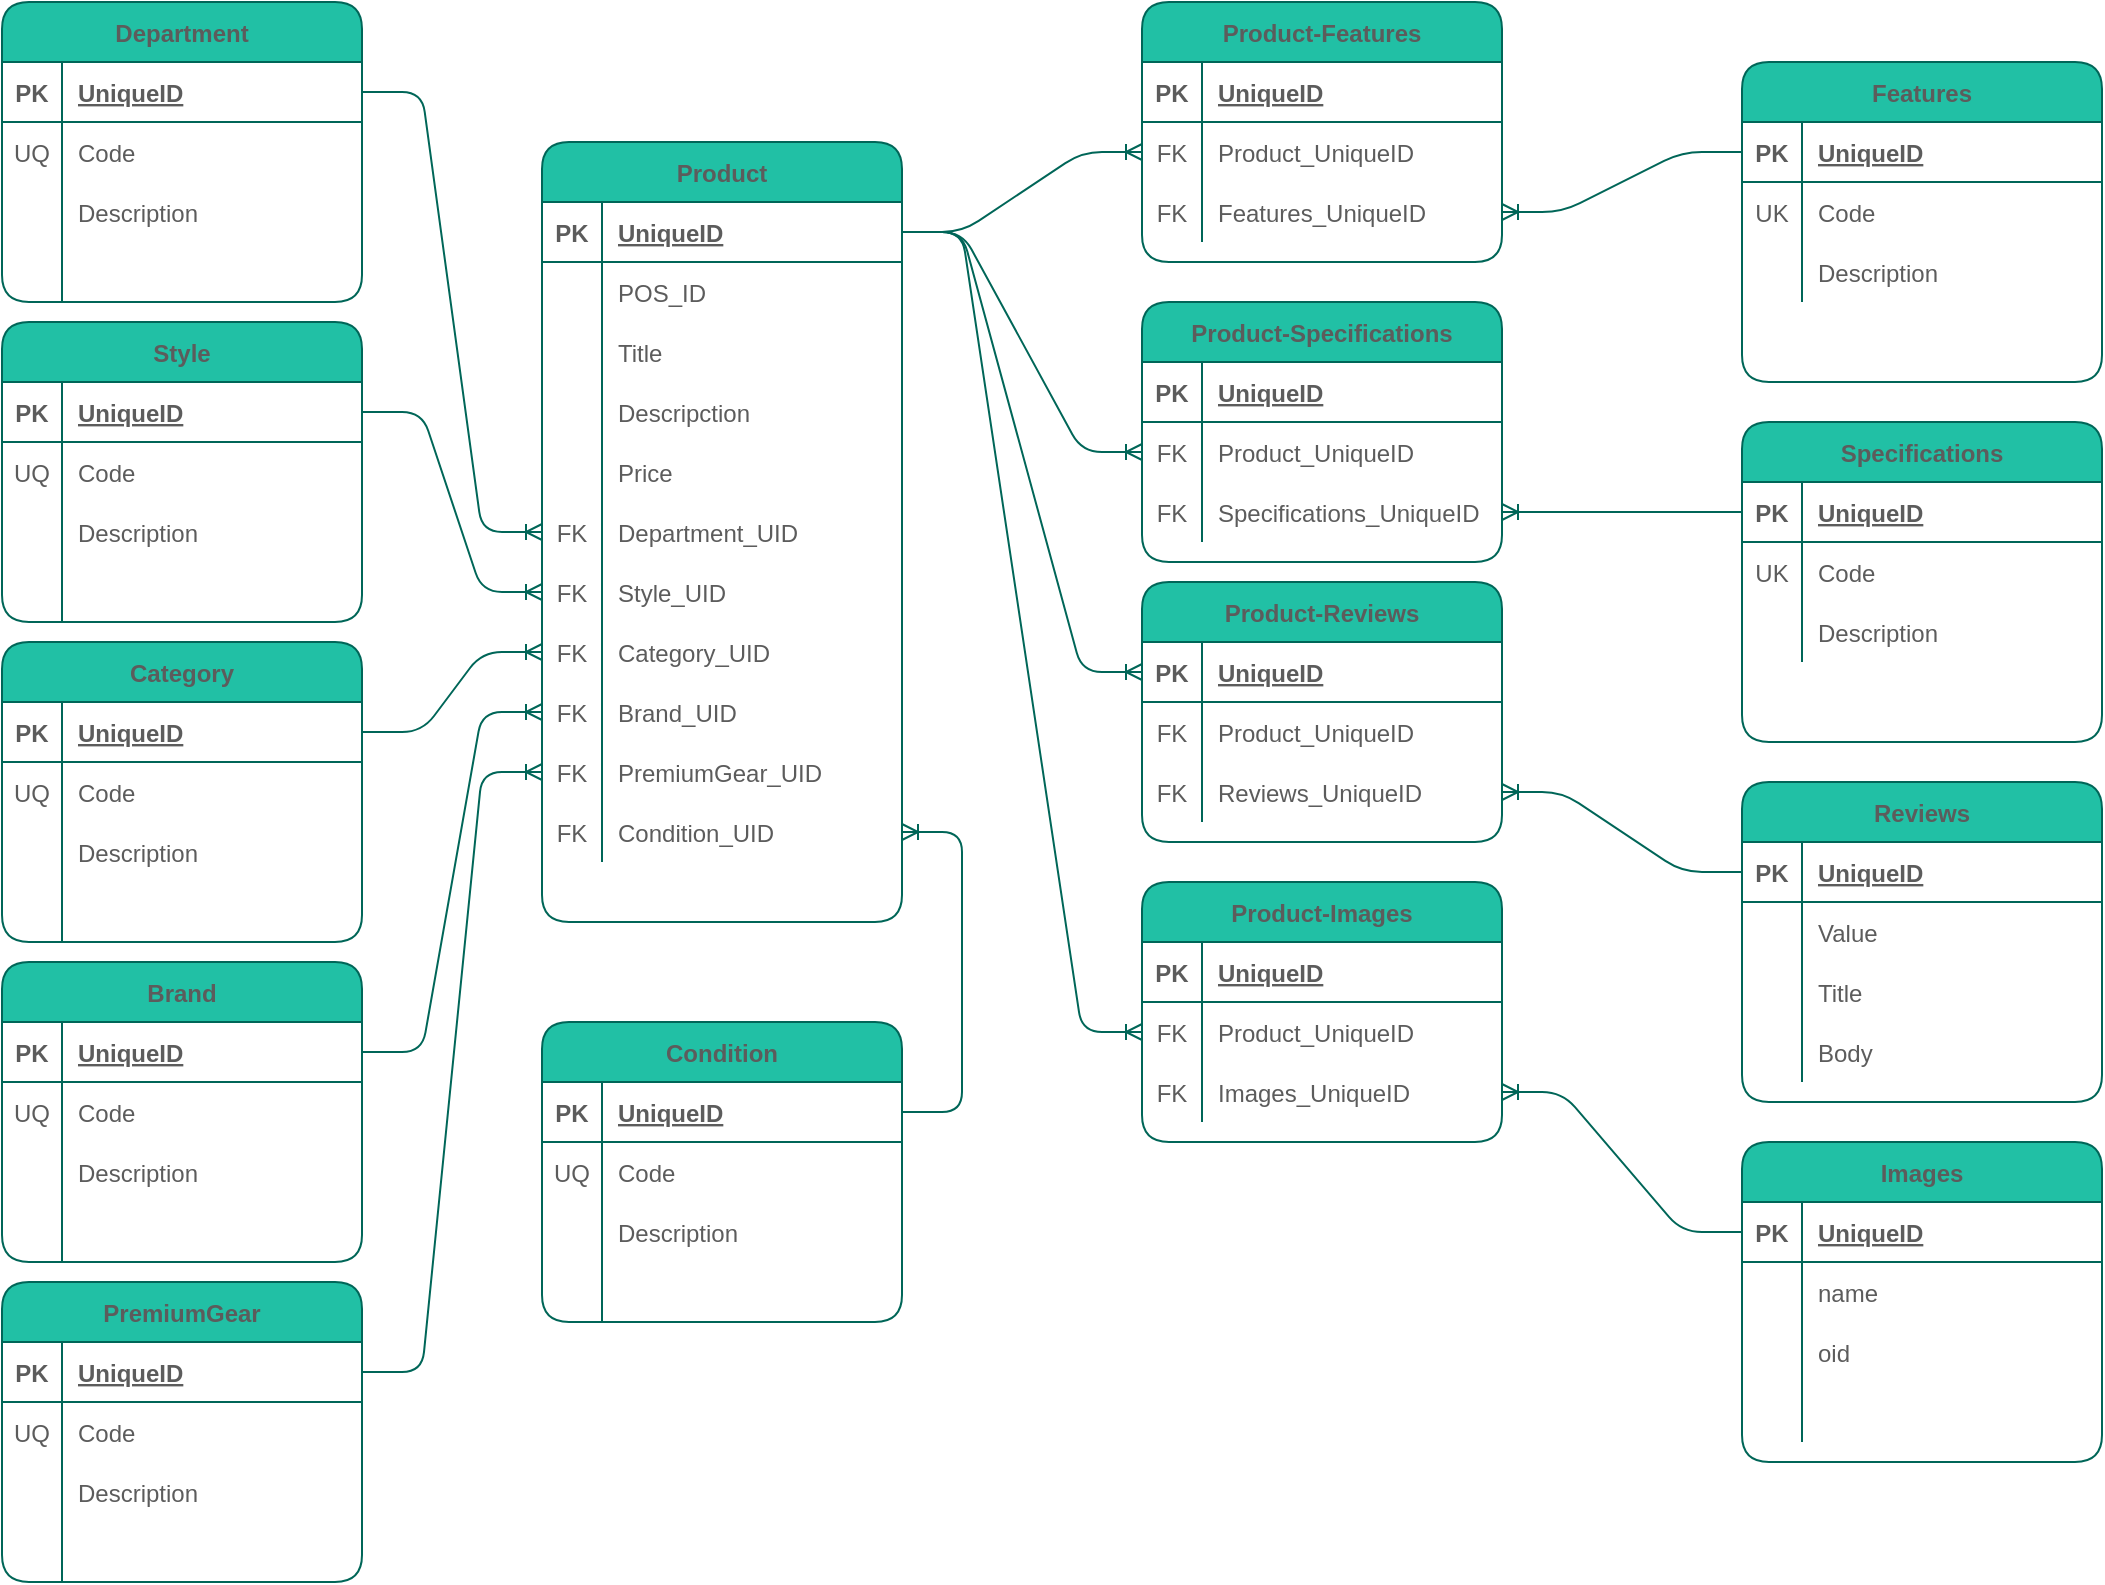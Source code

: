 <mxfile version="13.9.9" type="device"><diagram id="R2lEEEUBdFMjLlhIrx00" name="Page-1"><mxGraphModel dx="1181" dy="489" grid="1" gridSize="10" guides="1" tooltips="1" connect="1" arrows="1" fold="1" page="1" pageScale="1" pageWidth="850" pageHeight="1100" math="0" shadow="0" extFonts="Permanent Marker^https://fonts.googleapis.com/css?family=Permanent+Marker"><root><mxCell id="0"/><mxCell id="1" parent="0"/><mxCell id="gdJiFSnxGUGAfU05_DrE-14" value="Product" style="shape=table;startSize=30;container=1;collapsible=1;childLayout=tableLayout;fixedRows=1;rowLines=0;fontStyle=1;align=center;resizeLast=1;rounded=1;fillColor=#21C0A5;strokeColor=#006658;fontColor=#5C5C5C;" parent="1" vertex="1"><mxGeometry x="-570" y="80" width="180" height="390" as="geometry"/></mxCell><mxCell id="gdJiFSnxGUGAfU05_DrE-15" value="" style="shape=partialRectangle;collapsible=0;dropTarget=0;pointerEvents=0;fillColor=none;top=0;left=0;bottom=1;right=0;points=[[0,0.5],[1,0.5]];portConstraint=eastwest;rounded=1;strokeColor=#006658;fontColor=#5C5C5C;" parent="gdJiFSnxGUGAfU05_DrE-14" vertex="1"><mxGeometry y="30" width="180" height="30" as="geometry"/></mxCell><mxCell id="gdJiFSnxGUGAfU05_DrE-16" value="PK" style="shape=partialRectangle;connectable=0;fillColor=none;top=0;left=0;bottom=0;right=0;fontStyle=1;overflow=hidden;rounded=1;strokeColor=#006658;fontColor=#5C5C5C;" parent="gdJiFSnxGUGAfU05_DrE-15" vertex="1"><mxGeometry width="30" height="30" as="geometry"/></mxCell><mxCell id="gdJiFSnxGUGAfU05_DrE-17" value="UniqueID" style="shape=partialRectangle;connectable=0;fillColor=none;top=0;left=0;bottom=0;right=0;align=left;spacingLeft=6;fontStyle=5;overflow=hidden;rounded=1;strokeColor=#006658;fontColor=#5C5C5C;" parent="gdJiFSnxGUGAfU05_DrE-15" vertex="1"><mxGeometry x="30" width="150" height="30" as="geometry"/></mxCell><mxCell id="gdJiFSnxGUGAfU05_DrE-18" value="" style="shape=partialRectangle;collapsible=0;dropTarget=0;pointerEvents=0;fillColor=none;top=0;left=0;bottom=0;right=0;points=[[0,0.5],[1,0.5]];portConstraint=eastwest;rounded=1;strokeColor=#006658;fontColor=#5C5C5C;" parent="gdJiFSnxGUGAfU05_DrE-14" vertex="1"><mxGeometry y="60" width="180" height="30" as="geometry"/></mxCell><mxCell id="gdJiFSnxGUGAfU05_DrE-19" value="" style="shape=partialRectangle;connectable=0;fillColor=none;top=0;left=0;bottom=0;right=0;editable=1;overflow=hidden;rounded=1;strokeColor=#006658;fontColor=#5C5C5C;" parent="gdJiFSnxGUGAfU05_DrE-18" vertex="1"><mxGeometry width="30" height="30" as="geometry"/></mxCell><mxCell id="gdJiFSnxGUGAfU05_DrE-20" value="POS_ID" style="shape=partialRectangle;connectable=0;fillColor=none;top=0;left=0;bottom=0;right=0;align=left;spacingLeft=6;overflow=hidden;rounded=1;strokeColor=#006658;fontColor=#5C5C5C;" parent="gdJiFSnxGUGAfU05_DrE-18" vertex="1"><mxGeometry x="30" width="150" height="30" as="geometry"/></mxCell><mxCell id="gdJiFSnxGUGAfU05_DrE-235" value="" style="shape=partialRectangle;collapsible=0;dropTarget=0;pointerEvents=0;fillColor=none;top=0;left=0;bottom=0;right=0;points=[[0,0.5],[1,0.5]];portConstraint=eastwest;rounded=1;strokeColor=#006658;fontColor=#5C5C5C;" parent="gdJiFSnxGUGAfU05_DrE-14" vertex="1"><mxGeometry y="90" width="180" height="30" as="geometry"/></mxCell><mxCell id="gdJiFSnxGUGAfU05_DrE-236" value="" style="shape=partialRectangle;connectable=0;fillColor=none;top=0;left=0;bottom=0;right=0;editable=1;overflow=hidden;rounded=1;strokeColor=#006658;fontColor=#5C5C5C;" parent="gdJiFSnxGUGAfU05_DrE-235" vertex="1"><mxGeometry width="30" height="30" as="geometry"/></mxCell><mxCell id="gdJiFSnxGUGAfU05_DrE-237" value="Title" style="shape=partialRectangle;connectable=0;fillColor=none;top=0;left=0;bottom=0;right=0;align=left;spacingLeft=6;overflow=hidden;rounded=1;strokeColor=#006658;fontColor=#5C5C5C;" parent="gdJiFSnxGUGAfU05_DrE-235" vertex="1"><mxGeometry x="30" width="150" height="30" as="geometry"/></mxCell><mxCell id="gdJiFSnxGUGAfU05_DrE-21" value="" style="shape=partialRectangle;collapsible=0;dropTarget=0;pointerEvents=0;fillColor=none;top=0;left=0;bottom=0;right=0;points=[[0,0.5],[1,0.5]];portConstraint=eastwest;rounded=1;strokeColor=#006658;fontColor=#5C5C5C;" parent="gdJiFSnxGUGAfU05_DrE-14" vertex="1"><mxGeometry y="120" width="180" height="30" as="geometry"/></mxCell><mxCell id="gdJiFSnxGUGAfU05_DrE-22" value="" style="shape=partialRectangle;connectable=0;fillColor=none;top=0;left=0;bottom=0;right=0;editable=1;overflow=hidden;rounded=1;strokeColor=#006658;fontColor=#5C5C5C;" parent="gdJiFSnxGUGAfU05_DrE-21" vertex="1"><mxGeometry width="30" height="30" as="geometry"/></mxCell><mxCell id="gdJiFSnxGUGAfU05_DrE-23" value="Descripction" style="shape=partialRectangle;connectable=0;fillColor=none;top=0;left=0;bottom=0;right=0;align=left;spacingLeft=6;overflow=hidden;rounded=1;strokeColor=#006658;fontColor=#5C5C5C;" parent="gdJiFSnxGUGAfU05_DrE-21" vertex="1"><mxGeometry x="30" width="150" height="30" as="geometry"/></mxCell><mxCell id="gdJiFSnxGUGAfU05_DrE-260" value="" style="shape=partialRectangle;collapsible=0;dropTarget=0;pointerEvents=0;fillColor=none;top=0;left=0;bottom=0;right=0;points=[[0,0.5],[1,0.5]];portConstraint=eastwest;rounded=1;strokeColor=#006658;fontColor=#5C5C5C;" parent="gdJiFSnxGUGAfU05_DrE-14" vertex="1"><mxGeometry y="150" width="180" height="30" as="geometry"/></mxCell><mxCell id="gdJiFSnxGUGAfU05_DrE-261" value="" style="shape=partialRectangle;connectable=0;fillColor=none;top=0;left=0;bottom=0;right=0;editable=1;overflow=hidden;rounded=1;strokeColor=#006658;fontColor=#5C5C5C;" parent="gdJiFSnxGUGAfU05_DrE-260" vertex="1"><mxGeometry width="30" height="30" as="geometry"/></mxCell><mxCell id="gdJiFSnxGUGAfU05_DrE-262" value="Price" style="shape=partialRectangle;connectable=0;fillColor=none;top=0;left=0;bottom=0;right=0;align=left;spacingLeft=6;overflow=hidden;rounded=1;strokeColor=#006658;fontColor=#5C5C5C;" parent="gdJiFSnxGUGAfU05_DrE-260" vertex="1"><mxGeometry x="30" width="150" height="30" as="geometry"/></mxCell><mxCell id="gdJiFSnxGUGAfU05_DrE-24" value="" style="shape=partialRectangle;collapsible=0;dropTarget=0;pointerEvents=0;fillColor=none;top=0;left=0;bottom=0;right=0;points=[[0,0.5],[1,0.5]];portConstraint=eastwest;rounded=1;strokeColor=#006658;fontColor=#5C5C5C;" parent="gdJiFSnxGUGAfU05_DrE-14" vertex="1"><mxGeometry y="180" width="180" height="30" as="geometry"/></mxCell><mxCell id="gdJiFSnxGUGAfU05_DrE-25" value="FK" style="shape=partialRectangle;connectable=0;fillColor=none;top=0;left=0;bottom=0;right=0;editable=1;overflow=hidden;rounded=1;strokeColor=#006658;fontColor=#5C5C5C;" parent="gdJiFSnxGUGAfU05_DrE-24" vertex="1"><mxGeometry width="30" height="30" as="geometry"/></mxCell><mxCell id="gdJiFSnxGUGAfU05_DrE-26" value="Department_UID" style="shape=partialRectangle;connectable=0;fillColor=none;top=0;left=0;bottom=0;right=0;align=left;spacingLeft=6;overflow=hidden;rounded=1;strokeColor=#006658;fontColor=#5C5C5C;" parent="gdJiFSnxGUGAfU05_DrE-24" vertex="1"><mxGeometry x="30" width="150" height="30" as="geometry"/></mxCell><mxCell id="gdJiFSnxGUGAfU05_DrE-195" value="" style="shape=partialRectangle;collapsible=0;dropTarget=0;pointerEvents=0;fillColor=none;top=0;left=0;bottom=0;right=0;points=[[0,0.5],[1,0.5]];portConstraint=eastwest;rounded=1;strokeColor=#006658;fontColor=#5C5C5C;" parent="gdJiFSnxGUGAfU05_DrE-14" vertex="1"><mxGeometry y="210" width="180" height="30" as="geometry"/></mxCell><mxCell id="gdJiFSnxGUGAfU05_DrE-196" value="FK" style="shape=partialRectangle;connectable=0;fillColor=none;top=0;left=0;bottom=0;right=0;editable=1;overflow=hidden;rounded=1;strokeColor=#006658;fontColor=#5C5C5C;" parent="gdJiFSnxGUGAfU05_DrE-195" vertex="1"><mxGeometry width="30" height="30" as="geometry"/></mxCell><mxCell id="gdJiFSnxGUGAfU05_DrE-197" value="Style_UID" style="shape=partialRectangle;connectable=0;fillColor=none;top=0;left=0;bottom=0;right=0;align=left;spacingLeft=6;overflow=hidden;rounded=1;strokeColor=#006658;fontColor=#5C5C5C;" parent="gdJiFSnxGUGAfU05_DrE-195" vertex="1"><mxGeometry x="30" width="150" height="30" as="geometry"/></mxCell><mxCell id="gdJiFSnxGUGAfU05_DrE-198" value="" style="shape=partialRectangle;collapsible=0;dropTarget=0;pointerEvents=0;fillColor=none;top=0;left=0;bottom=0;right=0;points=[[0,0.5],[1,0.5]];portConstraint=eastwest;rounded=1;strokeColor=#006658;fontColor=#5C5C5C;" parent="gdJiFSnxGUGAfU05_DrE-14" vertex="1"><mxGeometry y="240" width="180" height="30" as="geometry"/></mxCell><mxCell id="gdJiFSnxGUGAfU05_DrE-199" value="FK" style="shape=partialRectangle;connectable=0;fillColor=none;top=0;left=0;bottom=0;right=0;editable=1;overflow=hidden;rounded=1;strokeColor=#006658;fontColor=#5C5C5C;" parent="gdJiFSnxGUGAfU05_DrE-198" vertex="1"><mxGeometry width="30" height="30" as="geometry"/></mxCell><mxCell id="gdJiFSnxGUGAfU05_DrE-200" value="Category_UID" style="shape=partialRectangle;connectable=0;fillColor=none;top=0;left=0;bottom=0;right=0;align=left;spacingLeft=6;overflow=hidden;rounded=1;strokeColor=#006658;fontColor=#5C5C5C;" parent="gdJiFSnxGUGAfU05_DrE-198" vertex="1"><mxGeometry x="30" width="150" height="30" as="geometry"/></mxCell><mxCell id="gdJiFSnxGUGAfU05_DrE-201" value="" style="shape=partialRectangle;collapsible=0;dropTarget=0;pointerEvents=0;fillColor=none;top=0;left=0;bottom=0;right=0;points=[[0,0.5],[1,0.5]];portConstraint=eastwest;rounded=1;strokeColor=#006658;fontColor=#5C5C5C;" parent="gdJiFSnxGUGAfU05_DrE-14" vertex="1"><mxGeometry y="270" width="180" height="30" as="geometry"/></mxCell><mxCell id="gdJiFSnxGUGAfU05_DrE-202" value="FK" style="shape=partialRectangle;connectable=0;fillColor=none;top=0;left=0;bottom=0;right=0;editable=1;overflow=hidden;rounded=1;strokeColor=#006658;fontColor=#5C5C5C;" parent="gdJiFSnxGUGAfU05_DrE-201" vertex="1"><mxGeometry width="30" height="30" as="geometry"/></mxCell><mxCell id="gdJiFSnxGUGAfU05_DrE-203" value="Brand_UID" style="shape=partialRectangle;connectable=0;fillColor=none;top=0;left=0;bottom=0;right=0;align=left;spacingLeft=6;overflow=hidden;rounded=1;strokeColor=#006658;fontColor=#5C5C5C;" parent="gdJiFSnxGUGAfU05_DrE-201" vertex="1"><mxGeometry x="30" width="150" height="30" as="geometry"/></mxCell><mxCell id="gdJiFSnxGUGAfU05_DrE-204" value="" style="shape=partialRectangle;collapsible=0;dropTarget=0;pointerEvents=0;fillColor=none;top=0;left=0;bottom=0;right=0;points=[[0,0.5],[1,0.5]];portConstraint=eastwest;rounded=1;strokeColor=#006658;fontColor=#5C5C5C;" parent="gdJiFSnxGUGAfU05_DrE-14" vertex="1"><mxGeometry y="300" width="180" height="30" as="geometry"/></mxCell><mxCell id="gdJiFSnxGUGAfU05_DrE-205" value="FK" style="shape=partialRectangle;connectable=0;fillColor=none;top=0;left=0;bottom=0;right=0;editable=1;overflow=hidden;rounded=1;strokeColor=#006658;fontColor=#5C5C5C;" parent="gdJiFSnxGUGAfU05_DrE-204" vertex="1"><mxGeometry width="30" height="30" as="geometry"/></mxCell><mxCell id="gdJiFSnxGUGAfU05_DrE-206" value="PremiumGear_UID" style="shape=partialRectangle;connectable=0;fillColor=none;top=0;left=0;bottom=0;right=0;align=left;spacingLeft=6;overflow=hidden;rounded=1;strokeColor=#006658;fontColor=#5C5C5C;" parent="gdJiFSnxGUGAfU05_DrE-204" vertex="1"><mxGeometry x="30" width="150" height="30" as="geometry"/></mxCell><mxCell id="gdJiFSnxGUGAfU05_DrE-256" value="" style="shape=partialRectangle;collapsible=0;dropTarget=0;pointerEvents=0;fillColor=none;top=0;left=0;bottom=0;right=0;points=[[0,0.5],[1,0.5]];portConstraint=eastwest;rounded=1;strokeColor=#006658;fontColor=#5C5C5C;" parent="gdJiFSnxGUGAfU05_DrE-14" vertex="1"><mxGeometry y="330" width="180" height="30" as="geometry"/></mxCell><mxCell id="gdJiFSnxGUGAfU05_DrE-257" value="FK" style="shape=partialRectangle;connectable=0;fillColor=none;top=0;left=0;bottom=0;right=0;editable=1;overflow=hidden;rounded=1;strokeColor=#006658;fontColor=#5C5C5C;" parent="gdJiFSnxGUGAfU05_DrE-256" vertex="1"><mxGeometry width="30" height="30" as="geometry"/></mxCell><mxCell id="gdJiFSnxGUGAfU05_DrE-258" value="Condition_UID" style="shape=partialRectangle;connectable=0;fillColor=none;top=0;left=0;bottom=0;right=0;align=left;spacingLeft=6;overflow=hidden;rounded=1;strokeColor=#006658;fontColor=#5C5C5C;" parent="gdJiFSnxGUGAfU05_DrE-256" vertex="1"><mxGeometry x="30" width="150" height="30" as="geometry"/></mxCell><mxCell id="gdJiFSnxGUGAfU05_DrE-27" value="Features" style="shape=table;startSize=30;container=1;collapsible=1;childLayout=tableLayout;fixedRows=1;rowLines=0;fontStyle=1;align=center;resizeLast=1;rounded=1;fillColor=#21C0A5;strokeColor=#006658;fontColor=#5C5C5C;" parent="1" vertex="1"><mxGeometry x="30" y="40" width="180" height="160" as="geometry"/></mxCell><mxCell id="gdJiFSnxGUGAfU05_DrE-28" value="" style="shape=partialRectangle;collapsible=0;dropTarget=0;pointerEvents=0;fillColor=none;top=0;left=0;bottom=1;right=0;points=[[0,0.5],[1,0.5]];portConstraint=eastwest;rounded=1;strokeColor=#006658;fontColor=#5C5C5C;" parent="gdJiFSnxGUGAfU05_DrE-27" vertex="1"><mxGeometry y="30" width="180" height="30" as="geometry"/></mxCell><mxCell id="gdJiFSnxGUGAfU05_DrE-29" value="PK" style="shape=partialRectangle;connectable=0;fillColor=none;top=0;left=0;bottom=0;right=0;fontStyle=1;overflow=hidden;rounded=1;strokeColor=#006658;fontColor=#5C5C5C;" parent="gdJiFSnxGUGAfU05_DrE-28" vertex="1"><mxGeometry width="30" height="30" as="geometry"/></mxCell><mxCell id="gdJiFSnxGUGAfU05_DrE-30" value="UniqueID" style="shape=partialRectangle;connectable=0;fillColor=none;top=0;left=0;bottom=0;right=0;align=left;spacingLeft=6;fontStyle=5;overflow=hidden;rounded=1;strokeColor=#006658;fontColor=#5C5C5C;" parent="gdJiFSnxGUGAfU05_DrE-28" vertex="1"><mxGeometry x="30" width="150" height="30" as="geometry"/></mxCell><mxCell id="gdJiFSnxGUGAfU05_DrE-31" value="" style="shape=partialRectangle;collapsible=0;dropTarget=0;pointerEvents=0;fillColor=none;top=0;left=0;bottom=0;right=0;points=[[0,0.5],[1,0.5]];portConstraint=eastwest;rounded=1;strokeColor=#006658;fontColor=#5C5C5C;" parent="gdJiFSnxGUGAfU05_DrE-27" vertex="1"><mxGeometry y="60" width="180" height="30" as="geometry"/></mxCell><mxCell id="gdJiFSnxGUGAfU05_DrE-32" value="UK" style="shape=partialRectangle;connectable=0;fillColor=none;top=0;left=0;bottom=0;right=0;editable=1;overflow=hidden;rounded=1;strokeColor=#006658;fontColor=#5C5C5C;" parent="gdJiFSnxGUGAfU05_DrE-31" vertex="1"><mxGeometry width="30" height="30" as="geometry"/></mxCell><mxCell id="gdJiFSnxGUGAfU05_DrE-33" value="Code" style="shape=partialRectangle;connectable=0;fillColor=none;top=0;left=0;bottom=0;right=0;align=left;spacingLeft=6;overflow=hidden;rounded=1;strokeColor=#006658;fontColor=#5C5C5C;" parent="gdJiFSnxGUGAfU05_DrE-31" vertex="1"><mxGeometry x="30" width="150" height="30" as="geometry"/></mxCell><mxCell id="gdJiFSnxGUGAfU05_DrE-34" value="" style="shape=partialRectangle;collapsible=0;dropTarget=0;pointerEvents=0;fillColor=none;top=0;left=0;bottom=0;right=0;points=[[0,0.5],[1,0.5]];portConstraint=eastwest;rounded=1;strokeColor=#006658;fontColor=#5C5C5C;" parent="gdJiFSnxGUGAfU05_DrE-27" vertex="1"><mxGeometry y="90" width="180" height="30" as="geometry"/></mxCell><mxCell id="gdJiFSnxGUGAfU05_DrE-35" value="" style="shape=partialRectangle;connectable=0;fillColor=none;top=0;left=0;bottom=0;right=0;editable=1;overflow=hidden;rounded=1;strokeColor=#006658;fontColor=#5C5C5C;" parent="gdJiFSnxGUGAfU05_DrE-34" vertex="1"><mxGeometry width="30" height="30" as="geometry"/></mxCell><mxCell id="gdJiFSnxGUGAfU05_DrE-36" value="Description" style="shape=partialRectangle;connectable=0;fillColor=none;top=0;left=0;bottom=0;right=0;align=left;spacingLeft=6;overflow=hidden;rounded=1;strokeColor=#006658;fontColor=#5C5C5C;" parent="gdJiFSnxGUGAfU05_DrE-34" vertex="1"><mxGeometry x="30" width="150" height="30" as="geometry"/></mxCell><mxCell id="gdJiFSnxGUGAfU05_DrE-40" value="Product-Features" style="shape=table;startSize=30;container=1;collapsible=1;childLayout=tableLayout;fixedRows=1;rowLines=0;fontStyle=1;align=center;resizeLast=1;rounded=1;fillColor=#21C0A5;strokeColor=#006658;fontColor=#5C5C5C;" parent="1" vertex="1"><mxGeometry x="-270" y="10" width="180" height="130" as="geometry"/></mxCell><mxCell id="gdJiFSnxGUGAfU05_DrE-41" value="" style="shape=partialRectangle;collapsible=0;dropTarget=0;pointerEvents=0;fillColor=none;top=0;left=0;bottom=1;right=0;points=[[0,0.5],[1,0.5]];portConstraint=eastwest;rounded=1;strokeColor=#006658;fontColor=#5C5C5C;" parent="gdJiFSnxGUGAfU05_DrE-40" vertex="1"><mxGeometry y="30" width="180" height="30" as="geometry"/></mxCell><mxCell id="gdJiFSnxGUGAfU05_DrE-42" value="PK" style="shape=partialRectangle;connectable=0;fillColor=none;top=0;left=0;bottom=0;right=0;fontStyle=1;overflow=hidden;rounded=1;strokeColor=#006658;fontColor=#5C5C5C;" parent="gdJiFSnxGUGAfU05_DrE-41" vertex="1"><mxGeometry width="30" height="30" as="geometry"/></mxCell><mxCell id="gdJiFSnxGUGAfU05_DrE-43" value="UniqueID" style="shape=partialRectangle;connectable=0;fillColor=none;top=0;left=0;bottom=0;right=0;align=left;spacingLeft=6;fontStyle=5;overflow=hidden;rounded=1;strokeColor=#006658;fontColor=#5C5C5C;" parent="gdJiFSnxGUGAfU05_DrE-41" vertex="1"><mxGeometry x="30" width="150" height="30" as="geometry"/></mxCell><mxCell id="gdJiFSnxGUGAfU05_DrE-44" value="" style="shape=partialRectangle;collapsible=0;dropTarget=0;pointerEvents=0;fillColor=none;top=0;left=0;bottom=0;right=0;points=[[0,0.5],[1,0.5]];portConstraint=eastwest;rounded=1;strokeColor=#006658;fontColor=#5C5C5C;" parent="gdJiFSnxGUGAfU05_DrE-40" vertex="1"><mxGeometry y="60" width="180" height="30" as="geometry"/></mxCell><mxCell id="gdJiFSnxGUGAfU05_DrE-45" value="FK" style="shape=partialRectangle;connectable=0;fillColor=none;top=0;left=0;bottom=0;right=0;editable=1;overflow=hidden;rounded=1;strokeColor=#006658;fontColor=#5C5C5C;" parent="gdJiFSnxGUGAfU05_DrE-44" vertex="1"><mxGeometry width="30" height="30" as="geometry"/></mxCell><mxCell id="gdJiFSnxGUGAfU05_DrE-46" value="Product_UniqueID" style="shape=partialRectangle;connectable=0;fillColor=none;top=0;left=0;bottom=0;right=0;align=left;spacingLeft=6;overflow=hidden;rounded=1;strokeColor=#006658;fontColor=#5C5C5C;" parent="gdJiFSnxGUGAfU05_DrE-44" vertex="1"><mxGeometry x="30" width="150" height="30" as="geometry"/></mxCell><mxCell id="gdJiFSnxGUGAfU05_DrE-47" value="" style="shape=partialRectangle;collapsible=0;dropTarget=0;pointerEvents=0;fillColor=none;top=0;left=0;bottom=0;right=0;points=[[0,0.5],[1,0.5]];portConstraint=eastwest;rounded=1;strokeColor=#006658;fontColor=#5C5C5C;" parent="gdJiFSnxGUGAfU05_DrE-40" vertex="1"><mxGeometry y="90" width="180" height="30" as="geometry"/></mxCell><mxCell id="gdJiFSnxGUGAfU05_DrE-48" value="FK" style="shape=partialRectangle;connectable=0;fillColor=none;top=0;left=0;bottom=0;right=0;editable=1;overflow=hidden;rounded=1;strokeColor=#006658;fontColor=#5C5C5C;" parent="gdJiFSnxGUGAfU05_DrE-47" vertex="1"><mxGeometry width="30" height="30" as="geometry"/></mxCell><mxCell id="gdJiFSnxGUGAfU05_DrE-49" value="Features_UniqueID" style="shape=partialRectangle;connectable=0;fillColor=none;top=0;left=0;bottom=0;right=0;align=left;spacingLeft=6;overflow=hidden;rounded=1;strokeColor=#006658;fontColor=#5C5C5C;" parent="gdJiFSnxGUGAfU05_DrE-47" vertex="1"><mxGeometry x="30" width="150" height="30" as="geometry"/></mxCell><mxCell id="gdJiFSnxGUGAfU05_DrE-53" value="" style="edgeStyle=entityRelationEdgeStyle;fontSize=12;html=1;endArrow=ERoneToMany;entryX=0;entryY=0.5;entryDx=0;entryDy=0;exitX=1;exitY=0.5;exitDx=0;exitDy=0;strokeColor=#006658;fontColor=#5C5C5C;" parent="1" source="gdJiFSnxGUGAfU05_DrE-15" target="gdJiFSnxGUGAfU05_DrE-44" edge="1"><mxGeometry width="100" height="100" relative="1" as="geometry"><mxPoint x="-140" y="260" as="sourcePoint"/><mxPoint x="-240" y="160" as="targetPoint"/></mxGeometry></mxCell><mxCell id="gdJiFSnxGUGAfU05_DrE-54" value="" style="edgeStyle=entityRelationEdgeStyle;fontSize=12;html=1;endArrow=ERoneToMany;entryX=1;entryY=0.5;entryDx=0;entryDy=0;exitX=0;exitY=0.5;exitDx=0;exitDy=0;strokeColor=#006658;fontColor=#5C5C5C;" parent="1" source="gdJiFSnxGUGAfU05_DrE-28" target="gdJiFSnxGUGAfU05_DrE-47" edge="1"><mxGeometry width="100" height="100" relative="1" as="geometry"><mxPoint x="-230" y="360" as="sourcePoint"/><mxPoint x="-250" y="200" as="targetPoint"/></mxGeometry></mxCell><mxCell id="gdJiFSnxGUGAfU05_DrE-55" value="Specifications" style="shape=table;startSize=30;container=1;collapsible=1;childLayout=tableLayout;fixedRows=1;rowLines=0;fontStyle=1;align=center;resizeLast=1;rounded=1;fillColor=#21C0A5;strokeColor=#006658;fontColor=#5C5C5C;" parent="1" vertex="1"><mxGeometry x="30" y="220" width="180" height="160" as="geometry"/></mxCell><mxCell id="gdJiFSnxGUGAfU05_DrE-56" value="" style="shape=partialRectangle;collapsible=0;dropTarget=0;pointerEvents=0;fillColor=none;top=0;left=0;bottom=1;right=0;points=[[0,0.5],[1,0.5]];portConstraint=eastwest;rounded=1;strokeColor=#006658;fontColor=#5C5C5C;" parent="gdJiFSnxGUGAfU05_DrE-55" vertex="1"><mxGeometry y="30" width="180" height="30" as="geometry"/></mxCell><mxCell id="gdJiFSnxGUGAfU05_DrE-57" value="PK" style="shape=partialRectangle;connectable=0;fillColor=none;top=0;left=0;bottom=0;right=0;fontStyle=1;overflow=hidden;rounded=1;strokeColor=#006658;fontColor=#5C5C5C;" parent="gdJiFSnxGUGAfU05_DrE-56" vertex="1"><mxGeometry width="30" height="30" as="geometry"/></mxCell><mxCell id="gdJiFSnxGUGAfU05_DrE-58" value="UniqueID" style="shape=partialRectangle;connectable=0;fillColor=none;top=0;left=0;bottom=0;right=0;align=left;spacingLeft=6;fontStyle=5;overflow=hidden;rounded=1;strokeColor=#006658;fontColor=#5C5C5C;" parent="gdJiFSnxGUGAfU05_DrE-56" vertex="1"><mxGeometry x="30" width="150" height="30" as="geometry"/></mxCell><mxCell id="gdJiFSnxGUGAfU05_DrE-59" value="" style="shape=partialRectangle;collapsible=0;dropTarget=0;pointerEvents=0;fillColor=none;top=0;left=0;bottom=0;right=0;points=[[0,0.5],[1,0.5]];portConstraint=eastwest;rounded=1;strokeColor=#006658;fontColor=#5C5C5C;" parent="gdJiFSnxGUGAfU05_DrE-55" vertex="1"><mxGeometry y="60" width="180" height="30" as="geometry"/></mxCell><mxCell id="gdJiFSnxGUGAfU05_DrE-60" value="UK" style="shape=partialRectangle;connectable=0;fillColor=none;top=0;left=0;bottom=0;right=0;editable=1;overflow=hidden;rounded=1;strokeColor=#006658;fontColor=#5C5C5C;" parent="gdJiFSnxGUGAfU05_DrE-59" vertex="1"><mxGeometry width="30" height="30" as="geometry"/></mxCell><mxCell id="gdJiFSnxGUGAfU05_DrE-61" value="Code" style="shape=partialRectangle;connectable=0;fillColor=none;top=0;left=0;bottom=0;right=0;align=left;spacingLeft=6;overflow=hidden;rounded=1;strokeColor=#006658;fontColor=#5C5C5C;" parent="gdJiFSnxGUGAfU05_DrE-59" vertex="1"><mxGeometry x="30" width="150" height="30" as="geometry"/></mxCell><mxCell id="gdJiFSnxGUGAfU05_DrE-62" value="" style="shape=partialRectangle;collapsible=0;dropTarget=0;pointerEvents=0;fillColor=none;top=0;left=0;bottom=0;right=0;points=[[0,0.5],[1,0.5]];portConstraint=eastwest;rounded=1;strokeColor=#006658;fontColor=#5C5C5C;" parent="gdJiFSnxGUGAfU05_DrE-55" vertex="1"><mxGeometry y="90" width="180" height="30" as="geometry"/></mxCell><mxCell id="gdJiFSnxGUGAfU05_DrE-63" value="" style="shape=partialRectangle;connectable=0;fillColor=none;top=0;left=0;bottom=0;right=0;editable=1;overflow=hidden;rounded=1;strokeColor=#006658;fontColor=#5C5C5C;" parent="gdJiFSnxGUGAfU05_DrE-62" vertex="1"><mxGeometry width="30" height="30" as="geometry"/></mxCell><mxCell id="gdJiFSnxGUGAfU05_DrE-64" value="Description" style="shape=partialRectangle;connectable=0;fillColor=none;top=0;left=0;bottom=0;right=0;align=left;spacingLeft=6;overflow=hidden;rounded=1;strokeColor=#006658;fontColor=#5C5C5C;" parent="gdJiFSnxGUGAfU05_DrE-62" vertex="1"><mxGeometry x="30" width="150" height="30" as="geometry"/></mxCell><mxCell id="gdJiFSnxGUGAfU05_DrE-68" value="Product-Specifications" style="shape=table;startSize=30;container=1;collapsible=1;childLayout=tableLayout;fixedRows=1;rowLines=0;fontStyle=1;align=center;resizeLast=1;rounded=1;fillColor=#21C0A5;strokeColor=#006658;fontColor=#5C5C5C;" parent="1" vertex="1"><mxGeometry x="-270" y="160" width="180" height="130" as="geometry"/></mxCell><mxCell id="gdJiFSnxGUGAfU05_DrE-69" value="" style="shape=partialRectangle;collapsible=0;dropTarget=0;pointerEvents=0;fillColor=none;top=0;left=0;bottom=1;right=0;points=[[0,0.5],[1,0.5]];portConstraint=eastwest;rounded=1;strokeColor=#006658;fontColor=#5C5C5C;" parent="gdJiFSnxGUGAfU05_DrE-68" vertex="1"><mxGeometry y="30" width="180" height="30" as="geometry"/></mxCell><mxCell id="gdJiFSnxGUGAfU05_DrE-70" value="PK" style="shape=partialRectangle;connectable=0;fillColor=none;top=0;left=0;bottom=0;right=0;fontStyle=1;overflow=hidden;rounded=1;strokeColor=#006658;fontColor=#5C5C5C;" parent="gdJiFSnxGUGAfU05_DrE-69" vertex="1"><mxGeometry width="30" height="30" as="geometry"/></mxCell><mxCell id="gdJiFSnxGUGAfU05_DrE-71" value="UniqueID" style="shape=partialRectangle;connectable=0;fillColor=none;top=0;left=0;bottom=0;right=0;align=left;spacingLeft=6;fontStyle=5;overflow=hidden;rounded=1;strokeColor=#006658;fontColor=#5C5C5C;" parent="gdJiFSnxGUGAfU05_DrE-69" vertex="1"><mxGeometry x="30" width="150" height="30" as="geometry"/></mxCell><mxCell id="gdJiFSnxGUGAfU05_DrE-72" value="" style="shape=partialRectangle;collapsible=0;dropTarget=0;pointerEvents=0;fillColor=none;top=0;left=0;bottom=0;right=0;points=[[0,0.5],[1,0.5]];portConstraint=eastwest;rounded=1;strokeColor=#006658;fontColor=#5C5C5C;" parent="gdJiFSnxGUGAfU05_DrE-68" vertex="1"><mxGeometry y="60" width="180" height="30" as="geometry"/></mxCell><mxCell id="gdJiFSnxGUGAfU05_DrE-73" value="FK" style="shape=partialRectangle;connectable=0;fillColor=none;top=0;left=0;bottom=0;right=0;editable=1;overflow=hidden;rounded=1;strokeColor=#006658;fontColor=#5C5C5C;" parent="gdJiFSnxGUGAfU05_DrE-72" vertex="1"><mxGeometry width="30" height="30" as="geometry"/></mxCell><mxCell id="gdJiFSnxGUGAfU05_DrE-74" value="Product_UniqueID" style="shape=partialRectangle;connectable=0;fillColor=none;top=0;left=0;bottom=0;right=0;align=left;spacingLeft=6;overflow=hidden;rounded=1;strokeColor=#006658;fontColor=#5C5C5C;" parent="gdJiFSnxGUGAfU05_DrE-72" vertex="1"><mxGeometry x="30" width="150" height="30" as="geometry"/></mxCell><mxCell id="gdJiFSnxGUGAfU05_DrE-75" value="" style="shape=partialRectangle;collapsible=0;dropTarget=0;pointerEvents=0;fillColor=none;top=0;left=0;bottom=0;right=0;points=[[0,0.5],[1,0.5]];portConstraint=eastwest;rounded=1;strokeColor=#006658;fontColor=#5C5C5C;" parent="gdJiFSnxGUGAfU05_DrE-68" vertex="1"><mxGeometry y="90" width="180" height="30" as="geometry"/></mxCell><mxCell id="gdJiFSnxGUGAfU05_DrE-76" value="FK" style="shape=partialRectangle;connectable=0;fillColor=none;top=0;left=0;bottom=0;right=0;editable=1;overflow=hidden;rounded=1;strokeColor=#006658;fontColor=#5C5C5C;" parent="gdJiFSnxGUGAfU05_DrE-75" vertex="1"><mxGeometry width="30" height="30" as="geometry"/></mxCell><mxCell id="gdJiFSnxGUGAfU05_DrE-77" value="Specifications_UniqueID" style="shape=partialRectangle;connectable=0;fillColor=none;top=0;left=0;bottom=0;right=0;align=left;spacingLeft=6;overflow=hidden;rounded=1;strokeColor=#006658;fontColor=#5C5C5C;" parent="gdJiFSnxGUGAfU05_DrE-75" vertex="1"><mxGeometry x="30" width="150" height="30" as="geometry"/></mxCell><mxCell id="gdJiFSnxGUGAfU05_DrE-78" value="" style="edgeStyle=entityRelationEdgeStyle;fontSize=12;html=1;endArrow=ERoneToMany;entryX=0;entryY=0.5;entryDx=0;entryDy=0;exitX=1;exitY=0.5;exitDx=0;exitDy=0;strokeColor=#006658;fontColor=#5C5C5C;" parent="1" source="gdJiFSnxGUGAfU05_DrE-15" target="gdJiFSnxGUGAfU05_DrE-72" edge="1"><mxGeometry width="100" height="100" relative="1" as="geometry"><mxPoint x="-420" y="530" as="sourcePoint"/><mxPoint x="-360" y="560" as="targetPoint"/></mxGeometry></mxCell><mxCell id="gdJiFSnxGUGAfU05_DrE-79" value="" style="edgeStyle=entityRelationEdgeStyle;fontSize=12;html=1;endArrow=ERoneToMany;exitX=0;exitY=0.5;exitDx=0;exitDy=0;strokeColor=#006658;fontColor=#5C5C5C;" parent="1" source="gdJiFSnxGUGAfU05_DrE-56" target="gdJiFSnxGUGAfU05_DrE-75" edge="1"><mxGeometry width="100" height="100" relative="1" as="geometry"><mxPoint x="-170" y="510" as="sourcePoint"/><mxPoint x="-110" y="720" as="targetPoint"/></mxGeometry></mxCell><mxCell id="gdJiFSnxGUGAfU05_DrE-80" value="Reviews" style="shape=table;startSize=30;container=1;collapsible=1;childLayout=tableLayout;fixedRows=1;rowLines=0;fontStyle=1;align=center;resizeLast=1;rounded=1;fillColor=#21C0A5;strokeColor=#006658;fontColor=#5C5C5C;" parent="1" vertex="1"><mxGeometry x="30" y="400" width="180" height="160" as="geometry"/></mxCell><mxCell id="gdJiFSnxGUGAfU05_DrE-81" value="" style="shape=partialRectangle;collapsible=0;dropTarget=0;pointerEvents=0;fillColor=none;top=0;left=0;bottom=1;right=0;points=[[0,0.5],[1,0.5]];portConstraint=eastwest;rounded=1;strokeColor=#006658;fontColor=#5C5C5C;" parent="gdJiFSnxGUGAfU05_DrE-80" vertex="1"><mxGeometry y="30" width="180" height="30" as="geometry"/></mxCell><mxCell id="gdJiFSnxGUGAfU05_DrE-82" value="PK" style="shape=partialRectangle;connectable=0;fillColor=none;top=0;left=0;bottom=0;right=0;fontStyle=1;overflow=hidden;rounded=1;strokeColor=#006658;fontColor=#5C5C5C;" parent="gdJiFSnxGUGAfU05_DrE-81" vertex="1"><mxGeometry width="30" height="30" as="geometry"/></mxCell><mxCell id="gdJiFSnxGUGAfU05_DrE-83" value="UniqueID" style="shape=partialRectangle;connectable=0;fillColor=none;top=0;left=0;bottom=0;right=0;align=left;spacingLeft=6;fontStyle=5;overflow=hidden;rounded=1;strokeColor=#006658;fontColor=#5C5C5C;" parent="gdJiFSnxGUGAfU05_DrE-81" vertex="1"><mxGeometry x="30" width="150" height="30" as="geometry"/></mxCell><mxCell id="gdJiFSnxGUGAfU05_DrE-84" value="" style="shape=partialRectangle;collapsible=0;dropTarget=0;pointerEvents=0;fillColor=none;top=0;left=0;bottom=0;right=0;points=[[0,0.5],[1,0.5]];portConstraint=eastwest;rounded=1;strokeColor=#006658;fontColor=#5C5C5C;" parent="gdJiFSnxGUGAfU05_DrE-80" vertex="1"><mxGeometry y="60" width="180" height="30" as="geometry"/></mxCell><mxCell id="gdJiFSnxGUGAfU05_DrE-85" value="" style="shape=partialRectangle;connectable=0;fillColor=none;top=0;left=0;bottom=0;right=0;editable=1;overflow=hidden;rounded=1;strokeColor=#006658;fontColor=#5C5C5C;" parent="gdJiFSnxGUGAfU05_DrE-84" vertex="1"><mxGeometry width="30" height="30" as="geometry"/></mxCell><mxCell id="gdJiFSnxGUGAfU05_DrE-86" value="Value" style="shape=partialRectangle;connectable=0;fillColor=none;top=0;left=0;bottom=0;right=0;align=left;spacingLeft=6;overflow=hidden;rounded=1;strokeColor=#006658;fontColor=#5C5C5C;" parent="gdJiFSnxGUGAfU05_DrE-84" vertex="1"><mxGeometry x="30" width="150" height="30" as="geometry"/></mxCell><mxCell id="gdJiFSnxGUGAfU05_DrE-87" value="" style="shape=partialRectangle;collapsible=0;dropTarget=0;pointerEvents=0;fillColor=none;top=0;left=0;bottom=0;right=0;points=[[0,0.5],[1,0.5]];portConstraint=eastwest;rounded=1;strokeColor=#006658;fontColor=#5C5C5C;" parent="gdJiFSnxGUGAfU05_DrE-80" vertex="1"><mxGeometry y="90" width="180" height="30" as="geometry"/></mxCell><mxCell id="gdJiFSnxGUGAfU05_DrE-88" value="" style="shape=partialRectangle;connectable=0;fillColor=none;top=0;left=0;bottom=0;right=0;editable=1;overflow=hidden;rounded=1;strokeColor=#006658;fontColor=#5C5C5C;" parent="gdJiFSnxGUGAfU05_DrE-87" vertex="1"><mxGeometry width="30" height="30" as="geometry"/></mxCell><mxCell id="gdJiFSnxGUGAfU05_DrE-89" value="Title" style="shape=partialRectangle;connectable=0;fillColor=none;top=0;left=0;bottom=0;right=0;align=left;spacingLeft=6;overflow=hidden;rounded=1;strokeColor=#006658;fontColor=#5C5C5C;" parent="gdJiFSnxGUGAfU05_DrE-87" vertex="1"><mxGeometry x="30" width="150" height="30" as="geometry"/></mxCell><mxCell id="gdJiFSnxGUGAfU05_DrE-90" value="" style="shape=partialRectangle;collapsible=0;dropTarget=0;pointerEvents=0;fillColor=none;top=0;left=0;bottom=0;right=0;points=[[0,0.5],[1,0.5]];portConstraint=eastwest;rounded=1;strokeColor=#006658;fontColor=#5C5C5C;" parent="gdJiFSnxGUGAfU05_DrE-80" vertex="1"><mxGeometry y="120" width="180" height="30" as="geometry"/></mxCell><mxCell id="gdJiFSnxGUGAfU05_DrE-91" value="" style="shape=partialRectangle;connectable=0;fillColor=none;top=0;left=0;bottom=0;right=0;editable=1;overflow=hidden;rounded=1;strokeColor=#006658;fontColor=#5C5C5C;" parent="gdJiFSnxGUGAfU05_DrE-90" vertex="1"><mxGeometry width="30" height="30" as="geometry"/></mxCell><mxCell id="gdJiFSnxGUGAfU05_DrE-92" value="Body" style="shape=partialRectangle;connectable=0;fillColor=none;top=0;left=0;bottom=0;right=0;align=left;spacingLeft=6;overflow=hidden;rounded=1;strokeColor=#006658;fontColor=#5C5C5C;" parent="gdJiFSnxGUGAfU05_DrE-90" vertex="1"><mxGeometry x="30" width="150" height="30" as="geometry"/></mxCell><mxCell id="gdJiFSnxGUGAfU05_DrE-93" value="Product-Reviews" style="shape=table;startSize=30;container=1;collapsible=1;childLayout=tableLayout;fixedRows=1;rowLines=0;fontStyle=1;align=center;resizeLast=1;rounded=1;fillColor=#21C0A5;strokeColor=#006658;fontColor=#5C5C5C;" parent="1" vertex="1"><mxGeometry x="-270" y="300" width="180" height="130" as="geometry"/></mxCell><mxCell id="gdJiFSnxGUGAfU05_DrE-94" value="" style="shape=partialRectangle;collapsible=0;dropTarget=0;pointerEvents=0;fillColor=none;top=0;left=0;bottom=1;right=0;points=[[0,0.5],[1,0.5]];portConstraint=eastwest;rounded=1;strokeColor=#006658;fontColor=#5C5C5C;" parent="gdJiFSnxGUGAfU05_DrE-93" vertex="1"><mxGeometry y="30" width="180" height="30" as="geometry"/></mxCell><mxCell id="gdJiFSnxGUGAfU05_DrE-95" value="PK" style="shape=partialRectangle;connectable=0;fillColor=none;top=0;left=0;bottom=0;right=0;fontStyle=1;overflow=hidden;rounded=1;strokeColor=#006658;fontColor=#5C5C5C;" parent="gdJiFSnxGUGAfU05_DrE-94" vertex="1"><mxGeometry width="30" height="30" as="geometry"/></mxCell><mxCell id="gdJiFSnxGUGAfU05_DrE-96" value="UniqueID" style="shape=partialRectangle;connectable=0;fillColor=none;top=0;left=0;bottom=0;right=0;align=left;spacingLeft=6;fontStyle=5;overflow=hidden;rounded=1;strokeColor=#006658;fontColor=#5C5C5C;" parent="gdJiFSnxGUGAfU05_DrE-94" vertex="1"><mxGeometry x="30" width="150" height="30" as="geometry"/></mxCell><mxCell id="gdJiFSnxGUGAfU05_DrE-97" value="" style="shape=partialRectangle;collapsible=0;dropTarget=0;pointerEvents=0;fillColor=none;top=0;left=0;bottom=0;right=0;points=[[0,0.5],[1,0.5]];portConstraint=eastwest;rounded=1;strokeColor=#006658;fontColor=#5C5C5C;" parent="gdJiFSnxGUGAfU05_DrE-93" vertex="1"><mxGeometry y="60" width="180" height="30" as="geometry"/></mxCell><mxCell id="gdJiFSnxGUGAfU05_DrE-98" value="FK" style="shape=partialRectangle;connectable=0;fillColor=none;top=0;left=0;bottom=0;right=0;editable=1;overflow=hidden;rounded=1;strokeColor=#006658;fontColor=#5C5C5C;" parent="gdJiFSnxGUGAfU05_DrE-97" vertex="1"><mxGeometry width="30" height="30" as="geometry"/></mxCell><mxCell id="gdJiFSnxGUGAfU05_DrE-99" value="Product_UniqueID" style="shape=partialRectangle;connectable=0;fillColor=none;top=0;left=0;bottom=0;right=0;align=left;spacingLeft=6;overflow=hidden;rounded=1;strokeColor=#006658;fontColor=#5C5C5C;" parent="gdJiFSnxGUGAfU05_DrE-97" vertex="1"><mxGeometry x="30" width="150" height="30" as="geometry"/></mxCell><mxCell id="gdJiFSnxGUGAfU05_DrE-100" value="" style="shape=partialRectangle;collapsible=0;dropTarget=0;pointerEvents=0;fillColor=none;top=0;left=0;bottom=0;right=0;points=[[0,0.5],[1,0.5]];portConstraint=eastwest;rounded=1;strokeColor=#006658;fontColor=#5C5C5C;" parent="gdJiFSnxGUGAfU05_DrE-93" vertex="1"><mxGeometry y="90" width="180" height="30" as="geometry"/></mxCell><mxCell id="gdJiFSnxGUGAfU05_DrE-101" value="FK" style="shape=partialRectangle;connectable=0;fillColor=none;top=0;left=0;bottom=0;right=0;editable=1;overflow=hidden;rounded=1;strokeColor=#006658;fontColor=#5C5C5C;" parent="gdJiFSnxGUGAfU05_DrE-100" vertex="1"><mxGeometry width="30" height="30" as="geometry"/></mxCell><mxCell id="gdJiFSnxGUGAfU05_DrE-102" value="Reviews_UniqueID" style="shape=partialRectangle;connectable=0;fillColor=none;top=0;left=0;bottom=0;right=0;align=left;spacingLeft=6;overflow=hidden;rounded=1;strokeColor=#006658;fontColor=#5C5C5C;" parent="gdJiFSnxGUGAfU05_DrE-100" vertex="1"><mxGeometry x="30" width="150" height="30" as="geometry"/></mxCell><mxCell id="gdJiFSnxGUGAfU05_DrE-103" value="" style="edgeStyle=entityRelationEdgeStyle;fontSize=12;html=1;endArrow=ERoneToMany;exitX=0;exitY=0.5;exitDx=0;exitDy=0;entryX=1;entryY=0.5;entryDx=0;entryDy=0;strokeColor=#006658;fontColor=#5C5C5C;" parent="1" source="gdJiFSnxGUGAfU05_DrE-81" target="gdJiFSnxGUGAfU05_DrE-100" edge="1"><mxGeometry width="100" height="100" relative="1" as="geometry"><mxPoint x="-450" y="460" as="sourcePoint"/><mxPoint x="-510" y="520" as="targetPoint"/></mxGeometry></mxCell><mxCell id="gdJiFSnxGUGAfU05_DrE-104" value="" style="edgeStyle=entityRelationEdgeStyle;fontSize=12;html=1;endArrow=ERoneToMany;entryX=0;entryY=0.5;entryDx=0;entryDy=0;strokeColor=#006658;fontColor=#5C5C5C;" parent="1" source="gdJiFSnxGUGAfU05_DrE-15" target="gdJiFSnxGUGAfU05_DrE-94" edge="1"><mxGeometry width="100" height="100" relative="1" as="geometry"><mxPoint x="-380" y="155" as="sourcePoint"/><mxPoint x="-320" y="365" as="targetPoint"/></mxGeometry></mxCell><mxCell id="gdJiFSnxGUGAfU05_DrE-105" value="Department" style="shape=table;startSize=30;container=1;collapsible=1;childLayout=tableLayout;fixedRows=1;rowLines=0;fontStyle=1;align=center;resizeLast=1;rounded=1;fillColor=#21C0A5;strokeColor=#006658;fontColor=#5C5C5C;" parent="1" vertex="1"><mxGeometry x="-840" y="10" width="180" height="150" as="geometry"/></mxCell><mxCell id="gdJiFSnxGUGAfU05_DrE-106" value="" style="shape=partialRectangle;collapsible=0;dropTarget=0;pointerEvents=0;fillColor=none;top=0;left=0;bottom=1;right=0;points=[[0,0.5],[1,0.5]];portConstraint=eastwest;rounded=1;strokeColor=#006658;fontColor=#5C5C5C;" parent="gdJiFSnxGUGAfU05_DrE-105" vertex="1"><mxGeometry y="30" width="180" height="30" as="geometry"/></mxCell><mxCell id="gdJiFSnxGUGAfU05_DrE-107" value="PK" style="shape=partialRectangle;connectable=0;fillColor=none;top=0;left=0;bottom=0;right=0;fontStyle=1;overflow=hidden;rounded=1;strokeColor=#006658;fontColor=#5C5C5C;" parent="gdJiFSnxGUGAfU05_DrE-106" vertex="1"><mxGeometry width="30" height="30" as="geometry"/></mxCell><mxCell id="gdJiFSnxGUGAfU05_DrE-108" value="UniqueID" style="shape=partialRectangle;connectable=0;fillColor=none;top=0;left=0;bottom=0;right=0;align=left;spacingLeft=6;fontStyle=5;overflow=hidden;rounded=1;strokeColor=#006658;fontColor=#5C5C5C;" parent="gdJiFSnxGUGAfU05_DrE-106" vertex="1"><mxGeometry x="30" width="150" height="30" as="geometry"/></mxCell><mxCell id="gdJiFSnxGUGAfU05_DrE-109" value="" style="shape=partialRectangle;collapsible=0;dropTarget=0;pointerEvents=0;fillColor=none;top=0;left=0;bottom=0;right=0;points=[[0,0.5],[1,0.5]];portConstraint=eastwest;rounded=1;strokeColor=#006658;fontColor=#5C5C5C;" parent="gdJiFSnxGUGAfU05_DrE-105" vertex="1"><mxGeometry y="60" width="180" height="30" as="geometry"/></mxCell><mxCell id="gdJiFSnxGUGAfU05_DrE-110" value="UQ" style="shape=partialRectangle;connectable=0;fillColor=none;top=0;left=0;bottom=0;right=0;editable=1;overflow=hidden;rounded=1;strokeColor=#006658;fontColor=#5C5C5C;" parent="gdJiFSnxGUGAfU05_DrE-109" vertex="1"><mxGeometry width="30" height="30" as="geometry"/></mxCell><mxCell id="gdJiFSnxGUGAfU05_DrE-111" value="Code" style="shape=partialRectangle;connectable=0;fillColor=none;top=0;left=0;bottom=0;right=0;align=left;spacingLeft=6;overflow=hidden;rounded=1;strokeColor=#006658;fontColor=#5C5C5C;" parent="gdJiFSnxGUGAfU05_DrE-109" vertex="1"><mxGeometry x="30" width="150" height="30" as="geometry"/></mxCell><mxCell id="gdJiFSnxGUGAfU05_DrE-112" value="" style="shape=partialRectangle;collapsible=0;dropTarget=0;pointerEvents=0;fillColor=none;top=0;left=0;bottom=0;right=0;points=[[0,0.5],[1,0.5]];portConstraint=eastwest;rounded=1;strokeColor=#006658;fontColor=#5C5C5C;" parent="gdJiFSnxGUGAfU05_DrE-105" vertex="1"><mxGeometry y="90" width="180" height="30" as="geometry"/></mxCell><mxCell id="gdJiFSnxGUGAfU05_DrE-113" value="" style="shape=partialRectangle;connectable=0;fillColor=none;top=0;left=0;bottom=0;right=0;editable=1;overflow=hidden;rounded=1;strokeColor=#006658;fontColor=#5C5C5C;" parent="gdJiFSnxGUGAfU05_DrE-112" vertex="1"><mxGeometry width="30" height="30" as="geometry"/></mxCell><mxCell id="gdJiFSnxGUGAfU05_DrE-114" value="Description" style="shape=partialRectangle;connectable=0;fillColor=none;top=0;left=0;bottom=0;right=0;align=left;spacingLeft=6;overflow=hidden;rounded=1;strokeColor=#006658;fontColor=#5C5C5C;" parent="gdJiFSnxGUGAfU05_DrE-112" vertex="1"><mxGeometry x="30" width="150" height="30" as="geometry"/></mxCell><mxCell id="gdJiFSnxGUGAfU05_DrE-115" value="" style="shape=partialRectangle;collapsible=0;dropTarget=0;pointerEvents=0;fillColor=none;top=0;left=0;bottom=0;right=0;points=[[0,0.5],[1,0.5]];portConstraint=eastwest;rounded=1;strokeColor=#006658;fontColor=#5C5C5C;" parent="gdJiFSnxGUGAfU05_DrE-105" vertex="1"><mxGeometry y="120" width="180" height="30" as="geometry"/></mxCell><mxCell id="gdJiFSnxGUGAfU05_DrE-116" value="" style="shape=partialRectangle;connectable=0;fillColor=none;top=0;left=0;bottom=0;right=0;editable=1;overflow=hidden;rounded=1;strokeColor=#006658;fontColor=#5C5C5C;" parent="gdJiFSnxGUGAfU05_DrE-115" vertex="1"><mxGeometry width="30" height="30" as="geometry"/></mxCell><mxCell id="gdJiFSnxGUGAfU05_DrE-117" value="" style="shape=partialRectangle;connectable=0;fillColor=none;top=0;left=0;bottom=0;right=0;align=left;spacingLeft=6;overflow=hidden;rounded=1;strokeColor=#006658;fontColor=#5C5C5C;" parent="gdJiFSnxGUGAfU05_DrE-115" vertex="1"><mxGeometry x="30" width="150" height="30" as="geometry"/></mxCell><mxCell id="gdJiFSnxGUGAfU05_DrE-118" value="Style" style="shape=table;startSize=30;container=1;collapsible=1;childLayout=tableLayout;fixedRows=1;rowLines=0;fontStyle=1;align=center;resizeLast=1;rounded=1;fillColor=#21C0A5;strokeColor=#006658;fontColor=#5C5C5C;" parent="1" vertex="1"><mxGeometry x="-840" y="170" width="180" height="150" as="geometry"/></mxCell><mxCell id="gdJiFSnxGUGAfU05_DrE-119" value="" style="shape=partialRectangle;collapsible=0;dropTarget=0;pointerEvents=0;fillColor=none;top=0;left=0;bottom=1;right=0;points=[[0,0.5],[1,0.5]];portConstraint=eastwest;rounded=1;strokeColor=#006658;fontColor=#5C5C5C;" parent="gdJiFSnxGUGAfU05_DrE-118" vertex="1"><mxGeometry y="30" width="180" height="30" as="geometry"/></mxCell><mxCell id="gdJiFSnxGUGAfU05_DrE-120" value="PK" style="shape=partialRectangle;connectable=0;fillColor=none;top=0;left=0;bottom=0;right=0;fontStyle=1;overflow=hidden;rounded=1;strokeColor=#006658;fontColor=#5C5C5C;" parent="gdJiFSnxGUGAfU05_DrE-119" vertex="1"><mxGeometry width="30" height="30" as="geometry"/></mxCell><mxCell id="gdJiFSnxGUGAfU05_DrE-121" value="UniqueID" style="shape=partialRectangle;connectable=0;fillColor=none;top=0;left=0;bottom=0;right=0;align=left;spacingLeft=6;fontStyle=5;overflow=hidden;rounded=1;strokeColor=#006658;fontColor=#5C5C5C;" parent="gdJiFSnxGUGAfU05_DrE-119" vertex="1"><mxGeometry x="30" width="150" height="30" as="geometry"/></mxCell><mxCell id="gdJiFSnxGUGAfU05_DrE-122" value="" style="shape=partialRectangle;collapsible=0;dropTarget=0;pointerEvents=0;fillColor=none;top=0;left=0;bottom=0;right=0;points=[[0,0.5],[1,0.5]];portConstraint=eastwest;rounded=1;strokeColor=#006658;fontColor=#5C5C5C;" parent="gdJiFSnxGUGAfU05_DrE-118" vertex="1"><mxGeometry y="60" width="180" height="30" as="geometry"/></mxCell><mxCell id="gdJiFSnxGUGAfU05_DrE-123" value="UQ" style="shape=partialRectangle;connectable=0;fillColor=none;top=0;left=0;bottom=0;right=0;editable=1;overflow=hidden;rounded=1;strokeColor=#006658;fontColor=#5C5C5C;" parent="gdJiFSnxGUGAfU05_DrE-122" vertex="1"><mxGeometry width="30" height="30" as="geometry"/></mxCell><mxCell id="gdJiFSnxGUGAfU05_DrE-124" value="Code" style="shape=partialRectangle;connectable=0;fillColor=none;top=0;left=0;bottom=0;right=0;align=left;spacingLeft=6;overflow=hidden;rounded=1;strokeColor=#006658;fontColor=#5C5C5C;" parent="gdJiFSnxGUGAfU05_DrE-122" vertex="1"><mxGeometry x="30" width="150" height="30" as="geometry"/></mxCell><mxCell id="gdJiFSnxGUGAfU05_DrE-125" value="" style="shape=partialRectangle;collapsible=0;dropTarget=0;pointerEvents=0;fillColor=none;top=0;left=0;bottom=0;right=0;points=[[0,0.5],[1,0.5]];portConstraint=eastwest;rounded=1;strokeColor=#006658;fontColor=#5C5C5C;" parent="gdJiFSnxGUGAfU05_DrE-118" vertex="1"><mxGeometry y="90" width="180" height="30" as="geometry"/></mxCell><mxCell id="gdJiFSnxGUGAfU05_DrE-126" value="" style="shape=partialRectangle;connectable=0;fillColor=none;top=0;left=0;bottom=0;right=0;editable=1;overflow=hidden;rounded=1;strokeColor=#006658;fontColor=#5C5C5C;" parent="gdJiFSnxGUGAfU05_DrE-125" vertex="1"><mxGeometry width="30" height="30" as="geometry"/></mxCell><mxCell id="gdJiFSnxGUGAfU05_DrE-127" value="Description" style="shape=partialRectangle;connectable=0;fillColor=none;top=0;left=0;bottom=0;right=0;align=left;spacingLeft=6;overflow=hidden;rounded=1;strokeColor=#006658;fontColor=#5C5C5C;" parent="gdJiFSnxGUGAfU05_DrE-125" vertex="1"><mxGeometry x="30" width="150" height="30" as="geometry"/></mxCell><mxCell id="gdJiFSnxGUGAfU05_DrE-128" value="" style="shape=partialRectangle;collapsible=0;dropTarget=0;pointerEvents=0;fillColor=none;top=0;left=0;bottom=0;right=0;points=[[0,0.5],[1,0.5]];portConstraint=eastwest;rounded=1;strokeColor=#006658;fontColor=#5C5C5C;" parent="gdJiFSnxGUGAfU05_DrE-118" vertex="1"><mxGeometry y="120" width="180" height="30" as="geometry"/></mxCell><mxCell id="gdJiFSnxGUGAfU05_DrE-129" value="" style="shape=partialRectangle;connectable=0;fillColor=none;top=0;left=0;bottom=0;right=0;editable=1;overflow=hidden;rounded=1;strokeColor=#006658;fontColor=#5C5C5C;" parent="gdJiFSnxGUGAfU05_DrE-128" vertex="1"><mxGeometry width="30" height="30" as="geometry"/></mxCell><mxCell id="gdJiFSnxGUGAfU05_DrE-130" value="" style="shape=partialRectangle;connectable=0;fillColor=none;top=0;left=0;bottom=0;right=0;align=left;spacingLeft=6;overflow=hidden;rounded=1;strokeColor=#006658;fontColor=#5C5C5C;" parent="gdJiFSnxGUGAfU05_DrE-128" vertex="1"><mxGeometry x="30" width="150" height="30" as="geometry"/></mxCell><mxCell id="gdJiFSnxGUGAfU05_DrE-144" value="Product-Images" style="shape=table;startSize=30;container=1;collapsible=1;childLayout=tableLayout;fixedRows=1;rowLines=0;fontStyle=1;align=center;resizeLast=1;rounded=1;fillColor=#21C0A5;strokeColor=#006658;fontColor=#5C5C5C;" parent="1" vertex="1"><mxGeometry x="-270" y="450" width="180" height="130" as="geometry"/></mxCell><mxCell id="gdJiFSnxGUGAfU05_DrE-145" value="" style="shape=partialRectangle;collapsible=0;dropTarget=0;pointerEvents=0;fillColor=none;top=0;left=0;bottom=1;right=0;points=[[0,0.5],[1,0.5]];portConstraint=eastwest;rounded=1;strokeColor=#006658;fontColor=#5C5C5C;" parent="gdJiFSnxGUGAfU05_DrE-144" vertex="1"><mxGeometry y="30" width="180" height="30" as="geometry"/></mxCell><mxCell id="gdJiFSnxGUGAfU05_DrE-146" value="PK" style="shape=partialRectangle;connectable=0;fillColor=none;top=0;left=0;bottom=0;right=0;fontStyle=1;overflow=hidden;rounded=1;strokeColor=#006658;fontColor=#5C5C5C;" parent="gdJiFSnxGUGAfU05_DrE-145" vertex="1"><mxGeometry width="30" height="30" as="geometry"/></mxCell><mxCell id="gdJiFSnxGUGAfU05_DrE-147" value="UniqueID" style="shape=partialRectangle;connectable=0;fillColor=none;top=0;left=0;bottom=0;right=0;align=left;spacingLeft=6;fontStyle=5;overflow=hidden;rounded=1;strokeColor=#006658;fontColor=#5C5C5C;" parent="gdJiFSnxGUGAfU05_DrE-145" vertex="1"><mxGeometry x="30" width="150" height="30" as="geometry"/></mxCell><mxCell id="gdJiFSnxGUGAfU05_DrE-148" value="" style="shape=partialRectangle;collapsible=0;dropTarget=0;pointerEvents=0;fillColor=none;top=0;left=0;bottom=0;right=0;points=[[0,0.5],[1,0.5]];portConstraint=eastwest;rounded=1;strokeColor=#006658;fontColor=#5C5C5C;" parent="gdJiFSnxGUGAfU05_DrE-144" vertex="1"><mxGeometry y="60" width="180" height="30" as="geometry"/></mxCell><mxCell id="gdJiFSnxGUGAfU05_DrE-149" value="FK" style="shape=partialRectangle;connectable=0;fillColor=none;top=0;left=0;bottom=0;right=0;editable=1;overflow=hidden;rounded=1;strokeColor=#006658;fontColor=#5C5C5C;" parent="gdJiFSnxGUGAfU05_DrE-148" vertex="1"><mxGeometry width="30" height="30" as="geometry"/></mxCell><mxCell id="gdJiFSnxGUGAfU05_DrE-150" value="Product_UniqueID" style="shape=partialRectangle;connectable=0;fillColor=none;top=0;left=0;bottom=0;right=0;align=left;spacingLeft=6;overflow=hidden;rounded=1;strokeColor=#006658;fontColor=#5C5C5C;" parent="gdJiFSnxGUGAfU05_DrE-148" vertex="1"><mxGeometry x="30" width="150" height="30" as="geometry"/></mxCell><mxCell id="gdJiFSnxGUGAfU05_DrE-151" value="" style="shape=partialRectangle;collapsible=0;dropTarget=0;pointerEvents=0;fillColor=none;top=0;left=0;bottom=0;right=0;points=[[0,0.5],[1,0.5]];portConstraint=eastwest;rounded=1;strokeColor=#006658;fontColor=#5C5C5C;" parent="gdJiFSnxGUGAfU05_DrE-144" vertex="1"><mxGeometry y="90" width="180" height="30" as="geometry"/></mxCell><mxCell id="gdJiFSnxGUGAfU05_DrE-152" value="FK" style="shape=partialRectangle;connectable=0;fillColor=none;top=0;left=0;bottom=0;right=0;editable=1;overflow=hidden;rounded=1;strokeColor=#006658;fontColor=#5C5C5C;" parent="gdJiFSnxGUGAfU05_DrE-151" vertex="1"><mxGeometry width="30" height="30" as="geometry"/></mxCell><mxCell id="gdJiFSnxGUGAfU05_DrE-153" value="Images_UniqueID" style="shape=partialRectangle;connectable=0;fillColor=none;top=0;left=0;bottom=0;right=0;align=left;spacingLeft=6;overflow=hidden;rounded=1;strokeColor=#006658;fontColor=#5C5C5C;" parent="gdJiFSnxGUGAfU05_DrE-151" vertex="1"><mxGeometry x="30" width="150" height="30" as="geometry"/></mxCell><mxCell id="gdJiFSnxGUGAfU05_DrE-154" value="" style="edgeStyle=entityRelationEdgeStyle;fontSize=12;html=1;endArrow=ERoneToMany;entryX=0;entryY=0.5;entryDx=0;entryDy=0;strokeColor=#006658;fontColor=#5C5C5C;" parent="1" source="gdJiFSnxGUGAfU05_DrE-15" target="gdJiFSnxGUGAfU05_DrE-148" edge="1"><mxGeometry width="100" height="100" relative="1" as="geometry"><mxPoint x="-380" y="155" as="sourcePoint"/><mxPoint x="-320" y="515" as="targetPoint"/></mxGeometry></mxCell><mxCell id="gdJiFSnxGUGAfU05_DrE-155" value="" style="edgeStyle=entityRelationEdgeStyle;fontSize=12;html=1;endArrow=ERoneToMany;entryX=1;entryY=0.5;entryDx=0;entryDy=0;strokeColor=#006658;fontColor=#5C5C5C;" parent="1" source="gdJiFSnxGUGAfU05_DrE-264" target="gdJiFSnxGUGAfU05_DrE-151" edge="1"><mxGeometry width="100" height="100" relative="1" as="geometry"><mxPoint x="30.0" y="595" as="sourcePoint"/><mxPoint x="-170" y="890" as="targetPoint"/></mxGeometry></mxCell><mxCell id="gdJiFSnxGUGAfU05_DrE-156" value="Category" style="shape=table;startSize=30;container=1;collapsible=1;childLayout=tableLayout;fixedRows=1;rowLines=0;fontStyle=1;align=center;resizeLast=1;rounded=1;fillColor=#21C0A5;strokeColor=#006658;fontColor=#5C5C5C;" parent="1" vertex="1"><mxGeometry x="-840" y="330" width="180" height="150" as="geometry"/></mxCell><mxCell id="gdJiFSnxGUGAfU05_DrE-157" value="" style="shape=partialRectangle;collapsible=0;dropTarget=0;pointerEvents=0;fillColor=none;top=0;left=0;bottom=1;right=0;points=[[0,0.5],[1,0.5]];portConstraint=eastwest;rounded=1;strokeColor=#006658;fontColor=#5C5C5C;" parent="gdJiFSnxGUGAfU05_DrE-156" vertex="1"><mxGeometry y="30" width="180" height="30" as="geometry"/></mxCell><mxCell id="gdJiFSnxGUGAfU05_DrE-158" value="PK" style="shape=partialRectangle;connectable=0;fillColor=none;top=0;left=0;bottom=0;right=0;fontStyle=1;overflow=hidden;rounded=1;strokeColor=#006658;fontColor=#5C5C5C;" parent="gdJiFSnxGUGAfU05_DrE-157" vertex="1"><mxGeometry width="30" height="30" as="geometry"/></mxCell><mxCell id="gdJiFSnxGUGAfU05_DrE-159" value="UniqueID" style="shape=partialRectangle;connectable=0;fillColor=none;top=0;left=0;bottom=0;right=0;align=left;spacingLeft=6;fontStyle=5;overflow=hidden;rounded=1;strokeColor=#006658;fontColor=#5C5C5C;" parent="gdJiFSnxGUGAfU05_DrE-157" vertex="1"><mxGeometry x="30" width="150" height="30" as="geometry"/></mxCell><mxCell id="gdJiFSnxGUGAfU05_DrE-160" value="" style="shape=partialRectangle;collapsible=0;dropTarget=0;pointerEvents=0;fillColor=none;top=0;left=0;bottom=0;right=0;points=[[0,0.5],[1,0.5]];portConstraint=eastwest;rounded=1;strokeColor=#006658;fontColor=#5C5C5C;" parent="gdJiFSnxGUGAfU05_DrE-156" vertex="1"><mxGeometry y="60" width="180" height="30" as="geometry"/></mxCell><mxCell id="gdJiFSnxGUGAfU05_DrE-161" value="UQ" style="shape=partialRectangle;connectable=0;fillColor=none;top=0;left=0;bottom=0;right=0;editable=1;overflow=hidden;rounded=1;strokeColor=#006658;fontColor=#5C5C5C;" parent="gdJiFSnxGUGAfU05_DrE-160" vertex="1"><mxGeometry width="30" height="30" as="geometry"/></mxCell><mxCell id="gdJiFSnxGUGAfU05_DrE-162" value="Code" style="shape=partialRectangle;connectable=0;fillColor=none;top=0;left=0;bottom=0;right=0;align=left;spacingLeft=6;overflow=hidden;rounded=1;strokeColor=#006658;fontColor=#5C5C5C;" parent="gdJiFSnxGUGAfU05_DrE-160" vertex="1"><mxGeometry x="30" width="150" height="30" as="geometry"/></mxCell><mxCell id="gdJiFSnxGUGAfU05_DrE-163" value="" style="shape=partialRectangle;collapsible=0;dropTarget=0;pointerEvents=0;fillColor=none;top=0;left=0;bottom=0;right=0;points=[[0,0.5],[1,0.5]];portConstraint=eastwest;rounded=1;strokeColor=#006658;fontColor=#5C5C5C;" parent="gdJiFSnxGUGAfU05_DrE-156" vertex="1"><mxGeometry y="90" width="180" height="30" as="geometry"/></mxCell><mxCell id="gdJiFSnxGUGAfU05_DrE-164" value="" style="shape=partialRectangle;connectable=0;fillColor=none;top=0;left=0;bottom=0;right=0;editable=1;overflow=hidden;rounded=1;strokeColor=#006658;fontColor=#5C5C5C;" parent="gdJiFSnxGUGAfU05_DrE-163" vertex="1"><mxGeometry width="30" height="30" as="geometry"/></mxCell><mxCell id="gdJiFSnxGUGAfU05_DrE-165" value="Description" style="shape=partialRectangle;connectable=0;fillColor=none;top=0;left=0;bottom=0;right=0;align=left;spacingLeft=6;overflow=hidden;rounded=1;strokeColor=#006658;fontColor=#5C5C5C;" parent="gdJiFSnxGUGAfU05_DrE-163" vertex="1"><mxGeometry x="30" width="150" height="30" as="geometry"/></mxCell><mxCell id="gdJiFSnxGUGAfU05_DrE-166" value="" style="shape=partialRectangle;collapsible=0;dropTarget=0;pointerEvents=0;fillColor=none;top=0;left=0;bottom=0;right=0;points=[[0,0.5],[1,0.5]];portConstraint=eastwest;rounded=1;strokeColor=#006658;fontColor=#5C5C5C;" parent="gdJiFSnxGUGAfU05_DrE-156" vertex="1"><mxGeometry y="120" width="180" height="30" as="geometry"/></mxCell><mxCell id="gdJiFSnxGUGAfU05_DrE-167" value="" style="shape=partialRectangle;connectable=0;fillColor=none;top=0;left=0;bottom=0;right=0;editable=1;overflow=hidden;rounded=1;strokeColor=#006658;fontColor=#5C5C5C;" parent="gdJiFSnxGUGAfU05_DrE-166" vertex="1"><mxGeometry width="30" height="30" as="geometry"/></mxCell><mxCell id="gdJiFSnxGUGAfU05_DrE-168" value="" style="shape=partialRectangle;connectable=0;fillColor=none;top=0;left=0;bottom=0;right=0;align=left;spacingLeft=6;overflow=hidden;rounded=1;strokeColor=#006658;fontColor=#5C5C5C;" parent="gdJiFSnxGUGAfU05_DrE-166" vertex="1"><mxGeometry x="30" width="150" height="30" as="geometry"/></mxCell><mxCell id="gdJiFSnxGUGAfU05_DrE-169" value="Brand" style="shape=table;startSize=30;container=1;collapsible=1;childLayout=tableLayout;fixedRows=1;rowLines=0;fontStyle=1;align=center;resizeLast=1;rounded=1;fillColor=#21C0A5;strokeColor=#006658;fontColor=#5C5C5C;" parent="1" vertex="1"><mxGeometry x="-840" y="490" width="180" height="150" as="geometry"/></mxCell><mxCell id="gdJiFSnxGUGAfU05_DrE-170" value="" style="shape=partialRectangle;collapsible=0;dropTarget=0;pointerEvents=0;fillColor=none;top=0;left=0;bottom=1;right=0;points=[[0,0.5],[1,0.5]];portConstraint=eastwest;rounded=1;strokeColor=#006658;fontColor=#5C5C5C;" parent="gdJiFSnxGUGAfU05_DrE-169" vertex="1"><mxGeometry y="30" width="180" height="30" as="geometry"/></mxCell><mxCell id="gdJiFSnxGUGAfU05_DrE-171" value="PK" style="shape=partialRectangle;connectable=0;fillColor=none;top=0;left=0;bottom=0;right=0;fontStyle=1;overflow=hidden;rounded=1;strokeColor=#006658;fontColor=#5C5C5C;" parent="gdJiFSnxGUGAfU05_DrE-170" vertex="1"><mxGeometry width="30" height="30" as="geometry"/></mxCell><mxCell id="gdJiFSnxGUGAfU05_DrE-172" value="UniqueID" style="shape=partialRectangle;connectable=0;fillColor=none;top=0;left=0;bottom=0;right=0;align=left;spacingLeft=6;fontStyle=5;overflow=hidden;rounded=1;strokeColor=#006658;fontColor=#5C5C5C;" parent="gdJiFSnxGUGAfU05_DrE-170" vertex="1"><mxGeometry x="30" width="150" height="30" as="geometry"/></mxCell><mxCell id="gdJiFSnxGUGAfU05_DrE-173" value="" style="shape=partialRectangle;collapsible=0;dropTarget=0;pointerEvents=0;fillColor=none;top=0;left=0;bottom=0;right=0;points=[[0,0.5],[1,0.5]];portConstraint=eastwest;rounded=1;strokeColor=#006658;fontColor=#5C5C5C;" parent="gdJiFSnxGUGAfU05_DrE-169" vertex="1"><mxGeometry y="60" width="180" height="30" as="geometry"/></mxCell><mxCell id="gdJiFSnxGUGAfU05_DrE-174" value="UQ" style="shape=partialRectangle;connectable=0;fillColor=none;top=0;left=0;bottom=0;right=0;editable=1;overflow=hidden;rounded=1;strokeColor=#006658;fontColor=#5C5C5C;" parent="gdJiFSnxGUGAfU05_DrE-173" vertex="1"><mxGeometry width="30" height="30" as="geometry"/></mxCell><mxCell id="gdJiFSnxGUGAfU05_DrE-175" value="Code" style="shape=partialRectangle;connectable=0;fillColor=none;top=0;left=0;bottom=0;right=0;align=left;spacingLeft=6;overflow=hidden;rounded=1;strokeColor=#006658;fontColor=#5C5C5C;" parent="gdJiFSnxGUGAfU05_DrE-173" vertex="1"><mxGeometry x="30" width="150" height="30" as="geometry"/></mxCell><mxCell id="gdJiFSnxGUGAfU05_DrE-176" value="" style="shape=partialRectangle;collapsible=0;dropTarget=0;pointerEvents=0;fillColor=none;top=0;left=0;bottom=0;right=0;points=[[0,0.5],[1,0.5]];portConstraint=eastwest;rounded=1;strokeColor=#006658;fontColor=#5C5C5C;" parent="gdJiFSnxGUGAfU05_DrE-169" vertex="1"><mxGeometry y="90" width="180" height="30" as="geometry"/></mxCell><mxCell id="gdJiFSnxGUGAfU05_DrE-177" value="" style="shape=partialRectangle;connectable=0;fillColor=none;top=0;left=0;bottom=0;right=0;editable=1;overflow=hidden;rounded=1;strokeColor=#006658;fontColor=#5C5C5C;" parent="gdJiFSnxGUGAfU05_DrE-176" vertex="1"><mxGeometry width="30" height="30" as="geometry"/></mxCell><mxCell id="gdJiFSnxGUGAfU05_DrE-178" value="Description" style="shape=partialRectangle;connectable=0;fillColor=none;top=0;left=0;bottom=0;right=0;align=left;spacingLeft=6;overflow=hidden;rounded=1;strokeColor=#006658;fontColor=#5C5C5C;" parent="gdJiFSnxGUGAfU05_DrE-176" vertex="1"><mxGeometry x="30" width="150" height="30" as="geometry"/></mxCell><mxCell id="gdJiFSnxGUGAfU05_DrE-179" value="" style="shape=partialRectangle;collapsible=0;dropTarget=0;pointerEvents=0;fillColor=none;top=0;left=0;bottom=0;right=0;points=[[0,0.5],[1,0.5]];portConstraint=eastwest;rounded=1;strokeColor=#006658;fontColor=#5C5C5C;" parent="gdJiFSnxGUGAfU05_DrE-169" vertex="1"><mxGeometry y="120" width="180" height="30" as="geometry"/></mxCell><mxCell id="gdJiFSnxGUGAfU05_DrE-180" value="" style="shape=partialRectangle;connectable=0;fillColor=none;top=0;left=0;bottom=0;right=0;editable=1;overflow=hidden;rounded=1;strokeColor=#006658;fontColor=#5C5C5C;" parent="gdJiFSnxGUGAfU05_DrE-179" vertex="1"><mxGeometry width="30" height="30" as="geometry"/></mxCell><mxCell id="gdJiFSnxGUGAfU05_DrE-181" value="" style="shape=partialRectangle;connectable=0;fillColor=none;top=0;left=0;bottom=0;right=0;align=left;spacingLeft=6;overflow=hidden;rounded=1;strokeColor=#006658;fontColor=#5C5C5C;" parent="gdJiFSnxGUGAfU05_DrE-179" vertex="1"><mxGeometry x="30" width="150" height="30" as="geometry"/></mxCell><mxCell id="gdJiFSnxGUGAfU05_DrE-182" value="PremiumGear" style="shape=table;startSize=30;container=1;collapsible=1;childLayout=tableLayout;fixedRows=1;rowLines=0;fontStyle=1;align=center;resizeLast=1;rounded=1;fillColor=#21C0A5;strokeColor=#006658;fontColor=#5C5C5C;" parent="1" vertex="1"><mxGeometry x="-840" y="650" width="180" height="150" as="geometry"/></mxCell><mxCell id="gdJiFSnxGUGAfU05_DrE-183" value="" style="shape=partialRectangle;collapsible=0;dropTarget=0;pointerEvents=0;fillColor=none;top=0;left=0;bottom=1;right=0;points=[[0,0.5],[1,0.5]];portConstraint=eastwest;rounded=1;strokeColor=#006658;fontColor=#5C5C5C;" parent="gdJiFSnxGUGAfU05_DrE-182" vertex="1"><mxGeometry y="30" width="180" height="30" as="geometry"/></mxCell><mxCell id="gdJiFSnxGUGAfU05_DrE-184" value="PK" style="shape=partialRectangle;connectable=0;fillColor=none;top=0;left=0;bottom=0;right=0;fontStyle=1;overflow=hidden;rounded=1;strokeColor=#006658;fontColor=#5C5C5C;" parent="gdJiFSnxGUGAfU05_DrE-183" vertex="1"><mxGeometry width="30" height="30" as="geometry"/></mxCell><mxCell id="gdJiFSnxGUGAfU05_DrE-185" value="UniqueID" style="shape=partialRectangle;connectable=0;fillColor=none;top=0;left=0;bottom=0;right=0;align=left;spacingLeft=6;fontStyle=5;overflow=hidden;rounded=1;strokeColor=#006658;fontColor=#5C5C5C;" parent="gdJiFSnxGUGAfU05_DrE-183" vertex="1"><mxGeometry x="30" width="150" height="30" as="geometry"/></mxCell><mxCell id="gdJiFSnxGUGAfU05_DrE-186" value="" style="shape=partialRectangle;collapsible=0;dropTarget=0;pointerEvents=0;fillColor=none;top=0;left=0;bottom=0;right=0;points=[[0,0.5],[1,0.5]];portConstraint=eastwest;rounded=1;strokeColor=#006658;fontColor=#5C5C5C;" parent="gdJiFSnxGUGAfU05_DrE-182" vertex="1"><mxGeometry y="60" width="180" height="30" as="geometry"/></mxCell><mxCell id="gdJiFSnxGUGAfU05_DrE-187" value="UQ" style="shape=partialRectangle;connectable=0;fillColor=none;top=0;left=0;bottom=0;right=0;editable=1;overflow=hidden;rounded=1;strokeColor=#006658;fontColor=#5C5C5C;" parent="gdJiFSnxGUGAfU05_DrE-186" vertex="1"><mxGeometry width="30" height="30" as="geometry"/></mxCell><mxCell id="gdJiFSnxGUGAfU05_DrE-188" value="Code" style="shape=partialRectangle;connectable=0;fillColor=none;top=0;left=0;bottom=0;right=0;align=left;spacingLeft=6;overflow=hidden;rounded=1;strokeColor=#006658;fontColor=#5C5C5C;" parent="gdJiFSnxGUGAfU05_DrE-186" vertex="1"><mxGeometry x="30" width="150" height="30" as="geometry"/></mxCell><mxCell id="gdJiFSnxGUGAfU05_DrE-189" value="" style="shape=partialRectangle;collapsible=0;dropTarget=0;pointerEvents=0;fillColor=none;top=0;left=0;bottom=0;right=0;points=[[0,0.5],[1,0.5]];portConstraint=eastwest;rounded=1;strokeColor=#006658;fontColor=#5C5C5C;" parent="gdJiFSnxGUGAfU05_DrE-182" vertex="1"><mxGeometry y="90" width="180" height="30" as="geometry"/></mxCell><mxCell id="gdJiFSnxGUGAfU05_DrE-190" value="" style="shape=partialRectangle;connectable=0;fillColor=none;top=0;left=0;bottom=0;right=0;editable=1;overflow=hidden;rounded=1;strokeColor=#006658;fontColor=#5C5C5C;" parent="gdJiFSnxGUGAfU05_DrE-189" vertex="1"><mxGeometry width="30" height="30" as="geometry"/></mxCell><mxCell id="gdJiFSnxGUGAfU05_DrE-191" value="Description" style="shape=partialRectangle;connectable=0;fillColor=none;top=0;left=0;bottom=0;right=0;align=left;spacingLeft=6;overflow=hidden;rounded=1;strokeColor=#006658;fontColor=#5C5C5C;" parent="gdJiFSnxGUGAfU05_DrE-189" vertex="1"><mxGeometry x="30" width="150" height="30" as="geometry"/></mxCell><mxCell id="gdJiFSnxGUGAfU05_DrE-192" value="" style="shape=partialRectangle;collapsible=0;dropTarget=0;pointerEvents=0;fillColor=none;top=0;left=0;bottom=0;right=0;points=[[0,0.5],[1,0.5]];portConstraint=eastwest;rounded=1;strokeColor=#006658;fontColor=#5C5C5C;" parent="gdJiFSnxGUGAfU05_DrE-182" vertex="1"><mxGeometry y="120" width="180" height="30" as="geometry"/></mxCell><mxCell id="gdJiFSnxGUGAfU05_DrE-193" value="" style="shape=partialRectangle;connectable=0;fillColor=none;top=0;left=0;bottom=0;right=0;editable=1;overflow=hidden;rounded=1;strokeColor=#006658;fontColor=#5C5C5C;" parent="gdJiFSnxGUGAfU05_DrE-192" vertex="1"><mxGeometry width="30" height="30" as="geometry"/></mxCell><mxCell id="gdJiFSnxGUGAfU05_DrE-194" value="" style="shape=partialRectangle;connectable=0;fillColor=none;top=0;left=0;bottom=0;right=0;align=left;spacingLeft=6;overflow=hidden;rounded=1;strokeColor=#006658;fontColor=#5C5C5C;" parent="gdJiFSnxGUGAfU05_DrE-192" vertex="1"><mxGeometry x="30" width="150" height="30" as="geometry"/></mxCell><mxCell id="gdJiFSnxGUGAfU05_DrE-238" value="" style="edgeStyle=entityRelationEdgeStyle;fontSize=12;html=1;endArrow=ERoneToMany;entryX=0;entryY=0.5;entryDx=0;entryDy=0;exitX=1;exitY=0.5;exitDx=0;exitDy=0;strokeColor=#006658;fontColor=#5C5C5C;" parent="1" source="gdJiFSnxGUGAfU05_DrE-106" target="gdJiFSnxGUGAfU05_DrE-24" edge="1"><mxGeometry width="100" height="100" relative="1" as="geometry"><mxPoint x="-80" y="155" as="sourcePoint"/><mxPoint x="-140" y="215" as="targetPoint"/></mxGeometry></mxCell><mxCell id="gdJiFSnxGUGAfU05_DrE-239" value="" style="edgeStyle=entityRelationEdgeStyle;fontSize=12;html=1;endArrow=ERoneToMany;entryX=0;entryY=0.5;entryDx=0;entryDy=0;exitX=1;exitY=0.5;exitDx=0;exitDy=0;strokeColor=#006658;fontColor=#5C5C5C;" parent="1" source="gdJiFSnxGUGAfU05_DrE-119" target="gdJiFSnxGUGAfU05_DrE-195" edge="1"><mxGeometry width="100" height="100" relative="1" as="geometry"><mxPoint x="-620" y="155" as="sourcePoint"/><mxPoint x="-560" y="275" as="targetPoint"/></mxGeometry></mxCell><mxCell id="gdJiFSnxGUGAfU05_DrE-240" value="" style="edgeStyle=entityRelationEdgeStyle;fontSize=12;html=1;endArrow=ERoneToMany;exitX=1;exitY=0.5;exitDx=0;exitDy=0;strokeColor=#006658;fontColor=#5C5C5C;" parent="1" source="gdJiFSnxGUGAfU05_DrE-157" target="gdJiFSnxGUGAfU05_DrE-198" edge="1"><mxGeometry width="100" height="100" relative="1" as="geometry"><mxPoint x="-620" y="315" as="sourcePoint"/><mxPoint x="-560" y="305" as="targetPoint"/></mxGeometry></mxCell><mxCell id="gdJiFSnxGUGAfU05_DrE-241" value="" style="edgeStyle=entityRelationEdgeStyle;fontSize=12;html=1;endArrow=ERoneToMany;exitX=1;exitY=0.5;exitDx=0;exitDy=0;strokeColor=#006658;fontColor=#5C5C5C;" parent="1" source="gdJiFSnxGUGAfU05_DrE-170" target="gdJiFSnxGUGAfU05_DrE-201" edge="1"><mxGeometry width="100" height="100" relative="1" as="geometry"><mxPoint x="-620" y="475" as="sourcePoint"/><mxPoint x="-560" y="335" as="targetPoint"/></mxGeometry></mxCell><mxCell id="gdJiFSnxGUGAfU05_DrE-242" value="" style="edgeStyle=entityRelationEdgeStyle;fontSize=12;html=1;endArrow=ERoneToMany;exitX=1;exitY=0.5;exitDx=0;exitDy=0;strokeColor=#006658;fontColor=#5C5C5C;" parent="1" source="gdJiFSnxGUGAfU05_DrE-183" target="gdJiFSnxGUGAfU05_DrE-204" edge="1"><mxGeometry width="100" height="100" relative="1" as="geometry"><mxPoint x="-650" y="545" as="sourcePoint"/><mxPoint x="-560" y="365" as="targetPoint"/></mxGeometry></mxCell><mxCell id="gdJiFSnxGUGAfU05_DrE-243" value="Condition" style="shape=table;startSize=30;container=1;collapsible=1;childLayout=tableLayout;fixedRows=1;rowLines=0;fontStyle=1;align=center;resizeLast=1;rounded=1;fillColor=#21C0A5;strokeColor=#006658;fontColor=#5C5C5C;" parent="1" vertex="1"><mxGeometry x="-570" y="520" width="180" height="150" as="geometry"/></mxCell><mxCell id="gdJiFSnxGUGAfU05_DrE-244" value="" style="shape=partialRectangle;collapsible=0;dropTarget=0;pointerEvents=0;fillColor=none;top=0;left=0;bottom=1;right=0;points=[[0,0.5],[1,0.5]];portConstraint=eastwest;rounded=1;strokeColor=#006658;fontColor=#5C5C5C;" parent="gdJiFSnxGUGAfU05_DrE-243" vertex="1"><mxGeometry y="30" width="180" height="30" as="geometry"/></mxCell><mxCell id="gdJiFSnxGUGAfU05_DrE-245" value="PK" style="shape=partialRectangle;connectable=0;fillColor=none;top=0;left=0;bottom=0;right=0;fontStyle=1;overflow=hidden;rounded=1;strokeColor=#006658;fontColor=#5C5C5C;" parent="gdJiFSnxGUGAfU05_DrE-244" vertex="1"><mxGeometry width="30" height="30" as="geometry"/></mxCell><mxCell id="gdJiFSnxGUGAfU05_DrE-246" value="UniqueID" style="shape=partialRectangle;connectable=0;fillColor=none;top=0;left=0;bottom=0;right=0;align=left;spacingLeft=6;fontStyle=5;overflow=hidden;rounded=1;strokeColor=#006658;fontColor=#5C5C5C;" parent="gdJiFSnxGUGAfU05_DrE-244" vertex="1"><mxGeometry x="30" width="150" height="30" as="geometry"/></mxCell><mxCell id="gdJiFSnxGUGAfU05_DrE-247" value="" style="shape=partialRectangle;collapsible=0;dropTarget=0;pointerEvents=0;fillColor=none;top=0;left=0;bottom=0;right=0;points=[[0,0.5],[1,0.5]];portConstraint=eastwest;rounded=1;strokeColor=#006658;fontColor=#5C5C5C;" parent="gdJiFSnxGUGAfU05_DrE-243" vertex="1"><mxGeometry y="60" width="180" height="30" as="geometry"/></mxCell><mxCell id="gdJiFSnxGUGAfU05_DrE-248" value="UQ" style="shape=partialRectangle;connectable=0;fillColor=none;top=0;left=0;bottom=0;right=0;editable=1;overflow=hidden;rounded=1;strokeColor=#006658;fontColor=#5C5C5C;" parent="gdJiFSnxGUGAfU05_DrE-247" vertex="1"><mxGeometry width="30" height="30" as="geometry"/></mxCell><mxCell id="gdJiFSnxGUGAfU05_DrE-249" value="Code" style="shape=partialRectangle;connectable=0;fillColor=none;top=0;left=0;bottom=0;right=0;align=left;spacingLeft=6;overflow=hidden;rounded=1;strokeColor=#006658;fontColor=#5C5C5C;" parent="gdJiFSnxGUGAfU05_DrE-247" vertex="1"><mxGeometry x="30" width="150" height="30" as="geometry"/></mxCell><mxCell id="gdJiFSnxGUGAfU05_DrE-250" value="" style="shape=partialRectangle;collapsible=0;dropTarget=0;pointerEvents=0;fillColor=none;top=0;left=0;bottom=0;right=0;points=[[0,0.5],[1,0.5]];portConstraint=eastwest;rounded=1;strokeColor=#006658;fontColor=#5C5C5C;" parent="gdJiFSnxGUGAfU05_DrE-243" vertex="1"><mxGeometry y="90" width="180" height="30" as="geometry"/></mxCell><mxCell id="gdJiFSnxGUGAfU05_DrE-251" value="" style="shape=partialRectangle;connectable=0;fillColor=none;top=0;left=0;bottom=0;right=0;editable=1;overflow=hidden;rounded=1;strokeColor=#006658;fontColor=#5C5C5C;" parent="gdJiFSnxGUGAfU05_DrE-250" vertex="1"><mxGeometry width="30" height="30" as="geometry"/></mxCell><mxCell id="gdJiFSnxGUGAfU05_DrE-252" value="Description" style="shape=partialRectangle;connectable=0;fillColor=none;top=0;left=0;bottom=0;right=0;align=left;spacingLeft=6;overflow=hidden;rounded=1;strokeColor=#006658;fontColor=#5C5C5C;" parent="gdJiFSnxGUGAfU05_DrE-250" vertex="1"><mxGeometry x="30" width="150" height="30" as="geometry"/></mxCell><mxCell id="gdJiFSnxGUGAfU05_DrE-253" value="" style="shape=partialRectangle;collapsible=0;dropTarget=0;pointerEvents=0;fillColor=none;top=0;left=0;bottom=0;right=0;points=[[0,0.5],[1,0.5]];portConstraint=eastwest;rounded=1;strokeColor=#006658;fontColor=#5C5C5C;" parent="gdJiFSnxGUGAfU05_DrE-243" vertex="1"><mxGeometry y="120" width="180" height="30" as="geometry"/></mxCell><mxCell id="gdJiFSnxGUGAfU05_DrE-254" value="" style="shape=partialRectangle;connectable=0;fillColor=none;top=0;left=0;bottom=0;right=0;editable=1;overflow=hidden;rounded=1;strokeColor=#006658;fontColor=#5C5C5C;" parent="gdJiFSnxGUGAfU05_DrE-253" vertex="1"><mxGeometry width="30" height="30" as="geometry"/></mxCell><mxCell id="gdJiFSnxGUGAfU05_DrE-255" value="" style="shape=partialRectangle;connectable=0;fillColor=none;top=0;left=0;bottom=0;right=0;align=left;spacingLeft=6;overflow=hidden;rounded=1;strokeColor=#006658;fontColor=#5C5C5C;" parent="gdJiFSnxGUGAfU05_DrE-253" vertex="1"><mxGeometry x="30" width="150" height="30" as="geometry"/></mxCell><mxCell id="gdJiFSnxGUGAfU05_DrE-259" value="" style="edgeStyle=entityRelationEdgeStyle;fontSize=12;html=1;endArrow=ERoneToMany;exitX=1;exitY=0.5;exitDx=0;exitDy=0;strokeColor=#006658;fontColor=#5C5C5C;" parent="1" source="gdJiFSnxGUGAfU05_DrE-244" target="gdJiFSnxGUGAfU05_DrE-256" edge="1"><mxGeometry width="100" height="100" relative="1" as="geometry"><mxPoint x="-360" y="565" as="sourcePoint"/><mxPoint x="-560" y="395" as="targetPoint"/></mxGeometry></mxCell><mxCell id="gdJiFSnxGUGAfU05_DrE-263" value="Images" style="shape=table;startSize=30;container=1;collapsible=1;childLayout=tableLayout;fixedRows=1;rowLines=0;fontStyle=1;align=center;resizeLast=1;rounded=1;fillColor=#21C0A5;strokeColor=#006658;fontColor=#5C5C5C;" parent="1" vertex="1"><mxGeometry x="30" y="580" width="180" height="160" as="geometry"/></mxCell><mxCell id="gdJiFSnxGUGAfU05_DrE-264" value="" style="shape=partialRectangle;collapsible=0;dropTarget=0;pointerEvents=0;fillColor=none;top=0;left=0;bottom=1;right=0;points=[[0,0.5],[1,0.5]];portConstraint=eastwest;rounded=1;strokeColor=#006658;fontColor=#5C5C5C;" parent="gdJiFSnxGUGAfU05_DrE-263" vertex="1"><mxGeometry y="30" width="180" height="30" as="geometry"/></mxCell><mxCell id="gdJiFSnxGUGAfU05_DrE-265" value="PK" style="shape=partialRectangle;connectable=0;fillColor=none;top=0;left=0;bottom=0;right=0;fontStyle=1;overflow=hidden;rounded=1;strokeColor=#006658;fontColor=#5C5C5C;" parent="gdJiFSnxGUGAfU05_DrE-264" vertex="1"><mxGeometry width="30" height="30" as="geometry"/></mxCell><mxCell id="gdJiFSnxGUGAfU05_DrE-266" value="UniqueID" style="shape=partialRectangle;connectable=0;fillColor=none;top=0;left=0;bottom=0;right=0;align=left;spacingLeft=6;fontStyle=5;overflow=hidden;rounded=1;strokeColor=#006658;fontColor=#5C5C5C;" parent="gdJiFSnxGUGAfU05_DrE-264" vertex="1"><mxGeometry x="30" width="150" height="30" as="geometry"/></mxCell><mxCell id="gdJiFSnxGUGAfU05_DrE-267" value="" style="shape=partialRectangle;collapsible=0;dropTarget=0;pointerEvents=0;fillColor=none;top=0;left=0;bottom=0;right=0;points=[[0,0.5],[1,0.5]];portConstraint=eastwest;rounded=1;strokeColor=#006658;fontColor=#5C5C5C;" parent="gdJiFSnxGUGAfU05_DrE-263" vertex="1"><mxGeometry y="60" width="180" height="30" as="geometry"/></mxCell><mxCell id="gdJiFSnxGUGAfU05_DrE-268" value="" style="shape=partialRectangle;connectable=0;fillColor=none;top=0;left=0;bottom=0;right=0;editable=1;overflow=hidden;rounded=1;strokeColor=#006658;fontColor=#5C5C5C;" parent="gdJiFSnxGUGAfU05_DrE-267" vertex="1"><mxGeometry width="30" height="30" as="geometry"/></mxCell><mxCell id="gdJiFSnxGUGAfU05_DrE-269" value="name" style="shape=partialRectangle;connectable=0;fillColor=none;top=0;left=0;bottom=0;right=0;align=left;spacingLeft=6;overflow=hidden;rounded=1;strokeColor=#006658;fontColor=#5C5C5C;" parent="gdJiFSnxGUGAfU05_DrE-267" vertex="1"><mxGeometry x="30" width="150" height="30" as="geometry"/></mxCell><mxCell id="gdJiFSnxGUGAfU05_DrE-270" value="" style="shape=partialRectangle;collapsible=0;dropTarget=0;pointerEvents=0;fillColor=none;top=0;left=0;bottom=0;right=0;points=[[0,0.5],[1,0.5]];portConstraint=eastwest;rounded=1;strokeColor=#006658;fontColor=#5C5C5C;" parent="gdJiFSnxGUGAfU05_DrE-263" vertex="1"><mxGeometry y="90" width="180" height="30" as="geometry"/></mxCell><mxCell id="gdJiFSnxGUGAfU05_DrE-271" value="" style="shape=partialRectangle;connectable=0;fillColor=none;top=0;left=0;bottom=0;right=0;editable=1;overflow=hidden;rounded=1;strokeColor=#006658;fontColor=#5C5C5C;" parent="gdJiFSnxGUGAfU05_DrE-270" vertex="1"><mxGeometry width="30" height="30" as="geometry"/></mxCell><mxCell id="gdJiFSnxGUGAfU05_DrE-272" value="oid" style="shape=partialRectangle;connectable=0;fillColor=none;top=0;left=0;bottom=0;right=0;align=left;spacingLeft=6;overflow=hidden;rounded=1;strokeColor=#006658;fontColor=#5C5C5C;" parent="gdJiFSnxGUGAfU05_DrE-270" vertex="1"><mxGeometry x="30" width="150" height="30" as="geometry"/></mxCell><mxCell id="i7EYzRchF3c6fbxYOxiJ-1" value="" style="shape=partialRectangle;collapsible=0;dropTarget=0;pointerEvents=0;fillColor=none;top=0;left=0;bottom=0;right=0;points=[[0,0.5],[1,0.5]];portConstraint=eastwest;rounded=1;strokeColor=#006658;fontColor=#5C5C5C;" vertex="1" parent="gdJiFSnxGUGAfU05_DrE-263"><mxGeometry y="120" width="180" height="30" as="geometry"/></mxCell><mxCell id="i7EYzRchF3c6fbxYOxiJ-2" value="" style="shape=partialRectangle;connectable=0;fillColor=none;top=0;left=0;bottom=0;right=0;editable=1;overflow=hidden;rounded=1;strokeColor=#006658;fontColor=#5C5C5C;" vertex="1" parent="i7EYzRchF3c6fbxYOxiJ-1"><mxGeometry width="30" height="30" as="geometry"/></mxCell><mxCell id="i7EYzRchF3c6fbxYOxiJ-3" value="" style="shape=partialRectangle;connectable=0;fillColor=none;top=0;left=0;bottom=0;right=0;align=left;spacingLeft=6;overflow=hidden;rounded=1;strokeColor=#006658;fontColor=#5C5C5C;" vertex="1" parent="i7EYzRchF3c6fbxYOxiJ-1"><mxGeometry x="30" width="150" height="30" as="geometry"/></mxCell></root></mxGraphModel></diagram></mxfile>